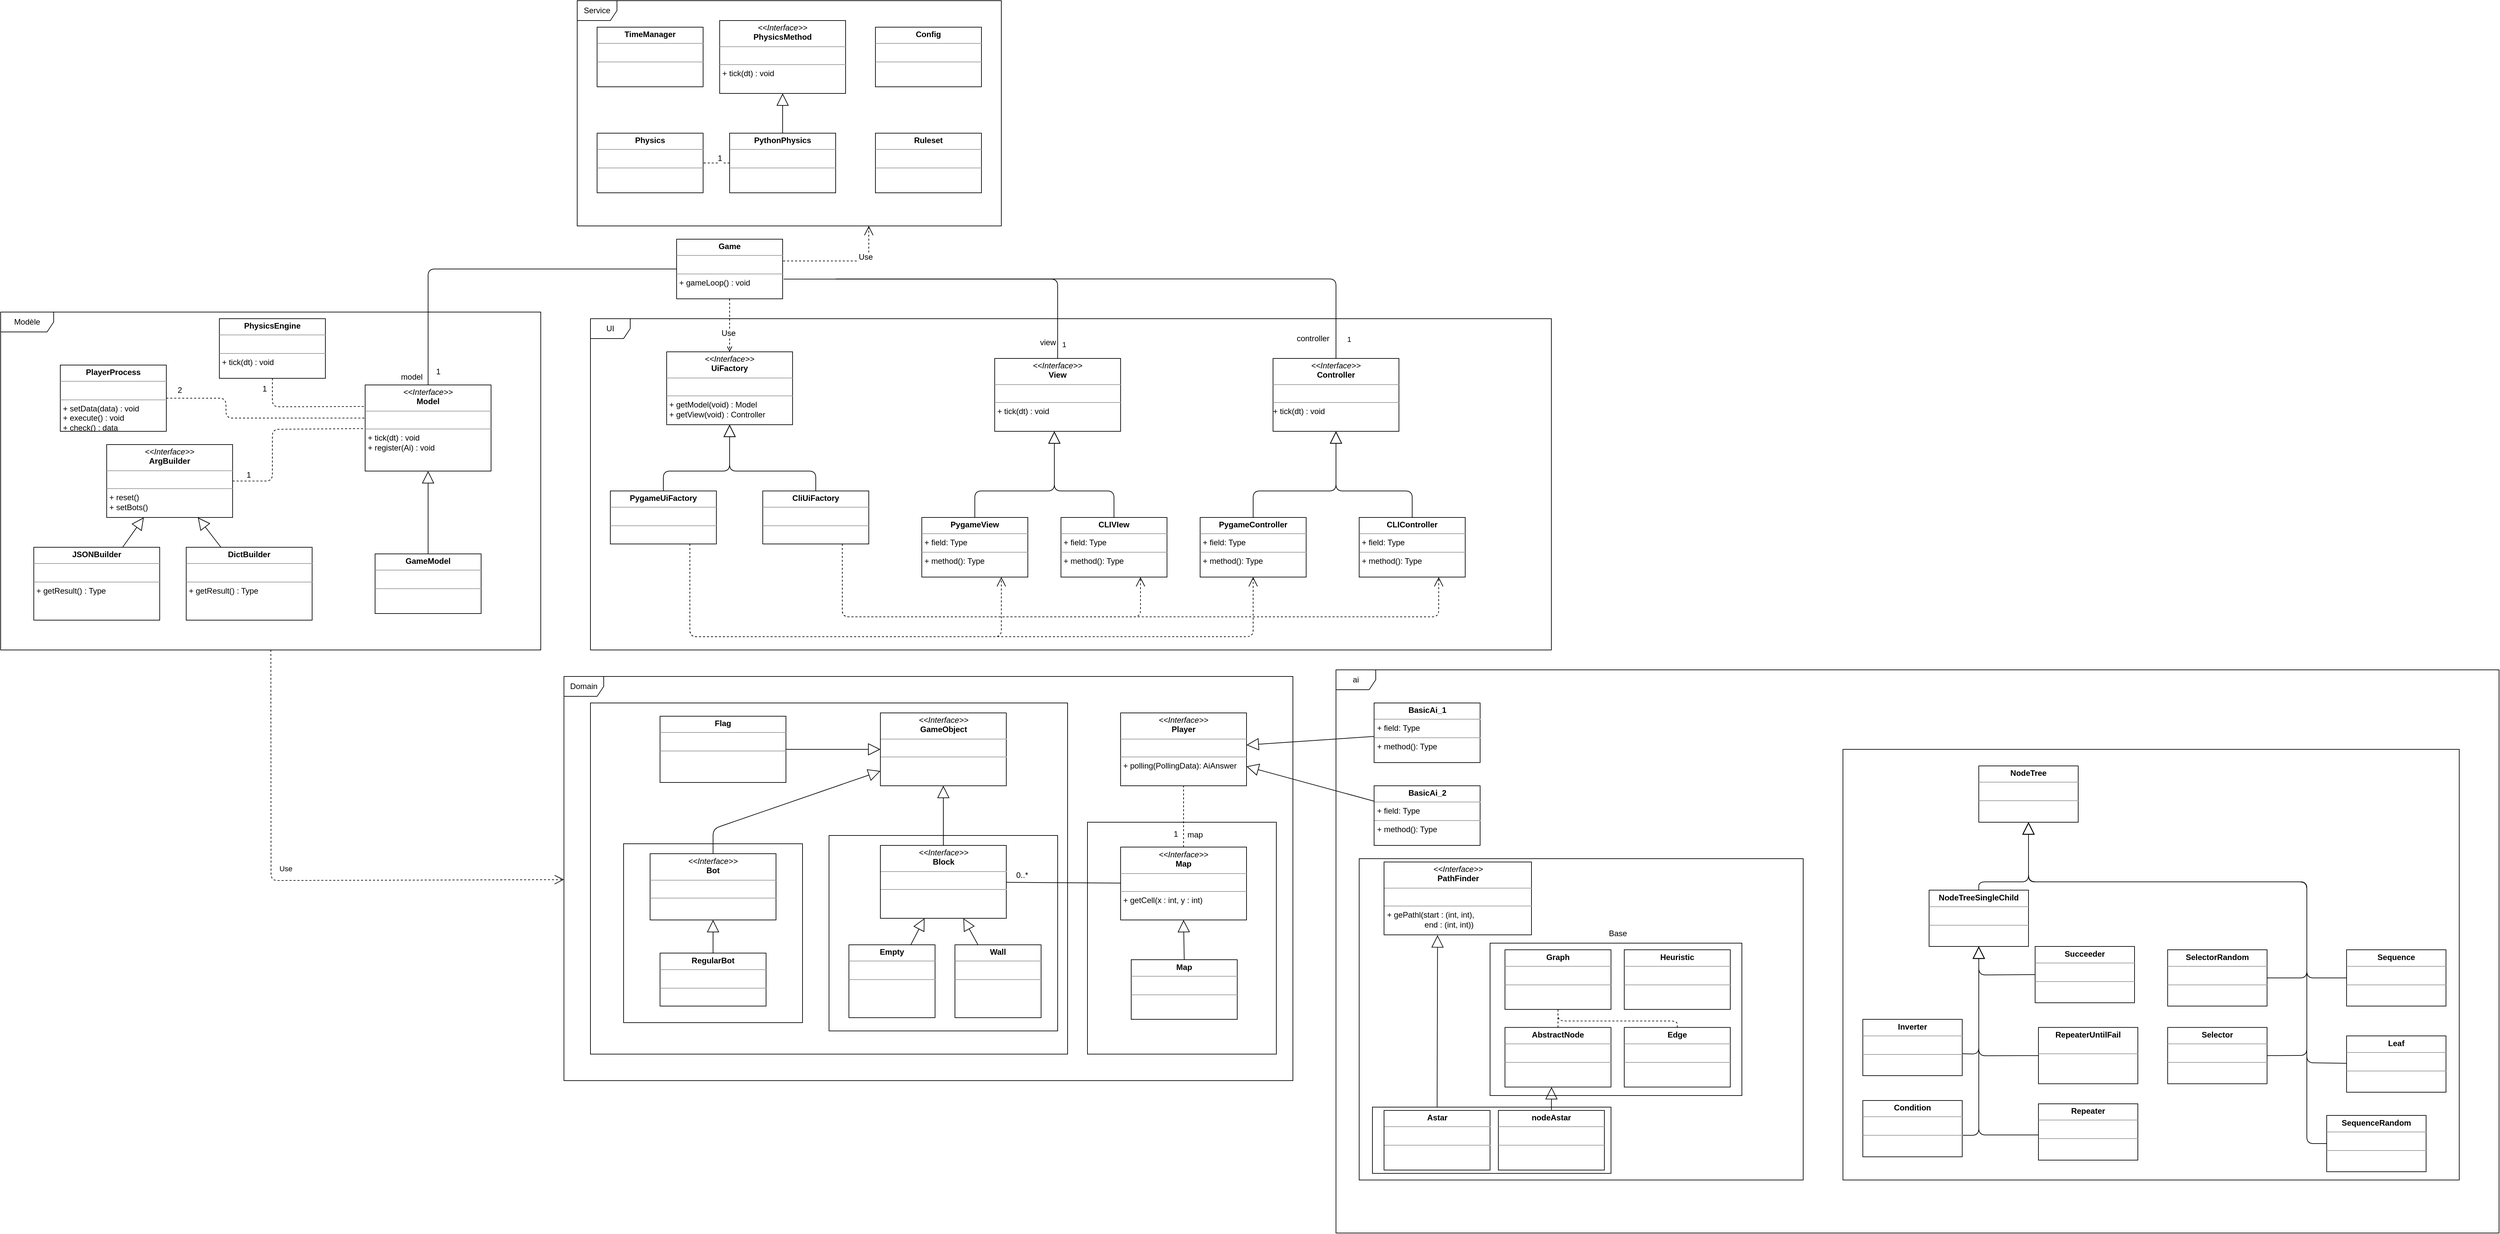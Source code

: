 <mxfile version="12.9.6" type="device"><diagram id="GTWlRtVyHG5xA8RdEonf" name="Page-1"><mxGraphModel dx="2205" dy="1876" grid="1" gridSize="10" guides="1" tooltips="1" connect="1" arrows="1" fold="1" page="1" pageScale="1" pageWidth="850" pageHeight="1100" math="0" shadow="0"><root><mxCell id="0"/><mxCell id="1" parent="0"/><mxCell id="Goub9ipSqozXU2Ufp98u-20" value="Domain" style="shape=umlFrame;whiteSpace=wrap;html=1;" parent="1" vertex="1"><mxGeometry x="70" y="640" width="1100" height="610" as="geometry"/></mxCell><mxCell id="wogvUE12XwThNE4IsnzU-2" value="" style="rounded=0;whiteSpace=wrap;html=1;" parent="1" vertex="1"><mxGeometry x="110" y="680" width="720" height="530" as="geometry"/></mxCell><mxCell id="Goub9ipSqozXU2Ufp98u-24" value="ai" style="shape=umlFrame;whiteSpace=wrap;html=1;" parent="1" vertex="1"><mxGeometry x="1235" y="630" width="1755" height="850" as="geometry"/></mxCell><mxCell id="fxjIqu6kmUuZgSZGhV_6-8" value="" style="rounded=0;whiteSpace=wrap;html=1;" parent="1" vertex="1"><mxGeometry x="860" y="860" width="285" height="350" as="geometry"/></mxCell><mxCell id="fxjIqu6kmUuZgSZGhV_6-12" value="" style="rounded=0;whiteSpace=wrap;html=1;" parent="1" vertex="1"><mxGeometry x="470" y="880" width="345" height="295" as="geometry"/></mxCell><mxCell id="Goub9ipSqozXU2Ufp98u-25" value="Modèle" style="shape=umlFrame;whiteSpace=wrap;html=1;width=80;height=30;" parent="1" vertex="1"><mxGeometry x="-780" y="90" width="815" height="510" as="geometry"/></mxCell><mxCell id="fxjIqu6kmUuZgSZGhV_6-5" value="" style="whiteSpace=wrap;html=1;aspect=fixed;" parent="1" vertex="1"><mxGeometry x="160" y="892.5" width="270" height="270" as="geometry"/></mxCell><mxCell id="Goub9ipSqozXU2Ufp98u-26" value="UI" style="shape=umlFrame;whiteSpace=wrap;html=1;" parent="1" vertex="1"><mxGeometry x="110" y="100" width="1450" height="500" as="geometry"/></mxCell><mxCell id="UVpy7ZUkzv5GiSjemoGf-4" value="&lt;p style=&quot;margin: 0px ; margin-top: 4px ; text-align: center&quot;&gt;&lt;i&gt;&amp;lt;&amp;lt;Interface&amp;gt;&amp;gt;&lt;/i&gt;&lt;br&gt;&lt;b&gt;Model&lt;/b&gt;&lt;br&gt;&lt;/p&gt;&lt;hr size=&quot;1&quot;&gt;&lt;p style=&quot;margin: 0px ; margin-left: 4px&quot;&gt;&lt;br&gt;&lt;/p&gt;&lt;hr size=&quot;1&quot;&gt;&lt;p style=&quot;margin: 0px ; margin-left: 4px&quot;&gt;+ tick(dt) : void&lt;/p&gt;&lt;p style=&quot;margin: 0px ; margin-left: 4px&quot;&gt;+ register(Ai) : void&lt;br&gt;&lt;/p&gt;" style="verticalAlign=top;align=left;overflow=fill;fontSize=12;fontFamily=Helvetica;html=1;" parent="1" vertex="1"><mxGeometry x="-230" y="200" width="190" height="130" as="geometry"/></mxCell><mxCell id="UVpy7ZUkzv5GiSjemoGf-5" value="&lt;p style=&quot;margin: 0px ; margin-top: 4px ; text-align: center&quot;&gt;&lt;i&gt;&amp;lt;&amp;lt;Interface&amp;gt;&amp;gt;&lt;/i&gt;&lt;br&gt;&lt;b&gt;Player&lt;/b&gt;&lt;/p&gt;&lt;hr size=&quot;1&quot;&gt;&lt;p style=&quot;margin: 0px ; margin-left: 4px&quot;&gt;&lt;br&gt;&lt;/p&gt;&lt;hr size=&quot;1&quot;&gt;&lt;p style=&quot;margin: 0px ; margin-left: 4px&quot;&gt;+ polling(PollingData): AiAnswer&lt;br&gt;&lt;br&gt;&lt;/p&gt;" style="verticalAlign=top;align=left;overflow=fill;fontSize=12;fontFamily=Helvetica;html=1;" parent="1" vertex="1"><mxGeometry x="910" y="695" width="190" height="110" as="geometry"/></mxCell><mxCell id="UVpy7ZUkzv5GiSjemoGf-6" value="&lt;p style=&quot;margin: 0px ; margin-top: 4px ; text-align: center&quot;&gt;&lt;i&gt;&amp;lt;&amp;lt;Interface&amp;gt;&amp;gt;&lt;/i&gt;&lt;br&gt;&lt;b&gt;View&lt;/b&gt;&lt;/p&gt;&lt;hr size=&quot;1&quot;&gt;&lt;p style=&quot;margin: 0px ; margin-left: 4px&quot;&gt;&lt;br&gt;&lt;/p&gt;&lt;hr size=&quot;1&quot;&gt;&lt;p style=&quot;margin: 0px ; margin-left: 4px&quot;&gt;+ tick(dt) : void&lt;br&gt;&lt;/p&gt;" style="verticalAlign=top;align=left;overflow=fill;fontSize=12;fontFamily=Helvetica;html=1;" parent="1" vertex="1"><mxGeometry x="720" y="160" width="190" height="110" as="geometry"/></mxCell><mxCell id="UVpy7ZUkzv5GiSjemoGf-7" value="&lt;p style=&quot;margin: 0px ; margin-top: 4px ; text-align: center&quot;&gt;&lt;i&gt;&amp;lt;&amp;lt;Interface&amp;gt;&amp;gt;&lt;/i&gt;&lt;br&gt;&lt;b&gt;Bot&lt;/b&gt;&lt;/p&gt;&lt;hr size=&quot;1&quot;&gt;&lt;br&gt;&lt;hr size=&quot;1&quot;&gt;&lt;p style=&quot;margin: 0px ; margin-left: 4px&quot;&gt;&lt;br&gt;&lt;/p&gt;" style="verticalAlign=top;align=left;overflow=fill;fontSize=12;fontFamily=Helvetica;html=1;" parent="1" vertex="1"><mxGeometry x="200" y="907.5" width="190" height="100" as="geometry"/></mxCell><mxCell id="UVpy7ZUkzv5GiSjemoGf-12" value="&lt;p style=&quot;margin: 0px ; margin-top: 4px ; text-align: center&quot;&gt;&lt;b&gt;Game&lt;/b&gt;&lt;/p&gt;&lt;hr size=&quot;1&quot;&gt;&lt;p style=&quot;margin: 0px ; margin-left: 4px&quot;&gt;&lt;br&gt;&lt;/p&gt;&lt;hr size=&quot;1&quot;&gt;&lt;p style=&quot;margin: 0px ; margin-left: 4px&quot;&gt;+ gameLoop() : void&lt;br&gt;&lt;/p&gt;" style="verticalAlign=top;align=left;overflow=fill;fontSize=12;fontFamily=Helvetica;html=1;" parent="1" vertex="1"><mxGeometry x="240" y="-20" width="160" height="90" as="geometry"/></mxCell><mxCell id="UVpy7ZUkzv5GiSjemoGf-14" value="&lt;p style=&quot;margin: 0px ; margin-top: 4px ; text-align: center&quot;&gt;&lt;i&gt;&amp;lt;&amp;lt;Interface&amp;gt;&amp;gt;&lt;/i&gt;&lt;br&gt;&lt;b&gt;Map&lt;/b&gt;&lt;/p&gt;&lt;hr size=&quot;1&quot;&gt;&lt;p style=&quot;margin: 0px ; margin-left: 4px&quot;&gt;&lt;br&gt;&lt;/p&gt;&lt;hr size=&quot;1&quot;&gt;&lt;p style=&quot;margin: 0px ; margin-left: 4px&quot;&gt;+ getCell(x : int, y : int)&lt;br&gt;&lt;/p&gt;" style="verticalAlign=top;align=left;overflow=fill;fontSize=12;fontFamily=Helvetica;html=1;" parent="1" vertex="1"><mxGeometry x="910" y="897.5" width="190" height="110" as="geometry"/></mxCell><mxCell id="UVpy7ZUkzv5GiSjemoGf-19" value="&lt;p style=&quot;margin: 0px ; margin-top: 4px ; text-align: center&quot;&gt;&lt;b&gt;GameModel&lt;/b&gt;&lt;br&gt;&lt;/p&gt;&lt;hr size=&quot;1&quot;&gt;&lt;p style=&quot;margin: 0px ; margin-left: 4px&quot;&gt;&lt;br&gt;&lt;/p&gt;&lt;hr size=&quot;1&quot;&gt;&lt;p style=&quot;margin: 0px ; margin-left: 4px&quot;&gt;&lt;br&gt;&lt;/p&gt;" style="verticalAlign=top;align=left;overflow=fill;fontSize=12;fontFamily=Helvetica;html=1;" parent="1" vertex="1"><mxGeometry x="-215" y="455" width="160" height="90" as="geometry"/></mxCell><mxCell id="UVpy7ZUkzv5GiSjemoGf-23" value="&lt;p style=&quot;margin: 0px ; margin-top: 4px ; text-align: center&quot;&gt;&lt;b&gt;PygameView&lt;/b&gt;&lt;br&gt;&lt;/p&gt;&lt;hr size=&quot;1&quot;&gt;&lt;p style=&quot;margin: 0px ; margin-left: 4px&quot;&gt;+ field: Type&lt;/p&gt;&lt;hr size=&quot;1&quot;&gt;&lt;p style=&quot;margin: 0px ; margin-left: 4px&quot;&gt;+ method(): Type&lt;/p&gt;" style="verticalAlign=top;align=left;overflow=fill;fontSize=12;fontFamily=Helvetica;html=1;" parent="1" vertex="1"><mxGeometry x="610" y="400" width="160" height="90" as="geometry"/></mxCell><mxCell id="UVpy7ZUkzv5GiSjemoGf-25" value="" style="endArrow=block;endSize=16;endFill=0;html=1;exitX=0.5;exitY=0;exitDx=0;exitDy=0;" parent="1" source="UVpy7ZUkzv5GiSjemoGf-23" edge="1"><mxGeometry x="-0.101" y="40" width="160" relative="1" as="geometry"><mxPoint x="-350" y="890" as="sourcePoint"/><mxPoint x="810" y="270" as="targetPoint"/><mxPoint y="1" as="offset"/><Array as="points"><mxPoint x="690" y="360"/><mxPoint x="810" y="360"/></Array></mxGeometry></mxCell><mxCell id="UVpy7ZUkzv5GiSjemoGf-26" value="" style="endArrow=block;endSize=16;endFill=0;html=1;entryX=0.5;entryY=1;entryDx=0;entryDy=0;exitX=0.5;exitY=0;exitDx=0;exitDy=0;" parent="1" source="UVpy7ZUkzv5GiSjemoGf-19" target="UVpy7ZUkzv5GiSjemoGf-4" edge="1"><mxGeometry x="-0.101" y="40" width="160" relative="1" as="geometry"><mxPoint x="-160.0" y="730" as="sourcePoint"/><mxPoint x="-125.0" y="560" as="targetPoint"/><Array as="points"/><mxPoint y="1" as="offset"/></mxGeometry></mxCell><mxCell id="UVpy7ZUkzv5GiSjemoGf-27" value="&lt;p style=&quot;margin: 0px ; margin-top: 4px ; text-align: center&quot;&gt;&lt;i&gt;&amp;lt;&amp;lt;Interface&amp;gt;&amp;gt;&lt;/i&gt;&lt;br&gt;&lt;b&gt;Controller&lt;/b&gt;&lt;/p&gt;&lt;hr size=&quot;1&quot;&gt;&lt;br&gt;&lt;hr size=&quot;1&quot;&gt;+ tick(dt) : void" style="verticalAlign=top;align=left;overflow=fill;fontSize=12;fontFamily=Helvetica;html=1;" parent="1" vertex="1"><mxGeometry x="1140" y="160" width="190" height="110" as="geometry"/></mxCell><mxCell id="UVpy7ZUkzv5GiSjemoGf-28" value="&lt;p style=&quot;margin: 0px ; margin-top: 4px ; text-align: center&quot;&gt;&lt;b&gt;PygameController&lt;/b&gt;&lt;br&gt;&lt;/p&gt;&lt;hr size=&quot;1&quot;&gt;&lt;p style=&quot;margin: 0px ; margin-left: 4px&quot;&gt;+ field: Type&lt;/p&gt;&lt;hr size=&quot;1&quot;&gt;&lt;p style=&quot;margin: 0px ; margin-left: 4px&quot;&gt;+ method(): Type&lt;/p&gt;" style="verticalAlign=top;align=left;overflow=fill;fontSize=12;fontFamily=Helvetica;html=1;" parent="1" vertex="1"><mxGeometry x="1030" y="400" width="160" height="90" as="geometry"/></mxCell><mxCell id="UVpy7ZUkzv5GiSjemoGf-29" value="" style="endArrow=block;endSize=16;endFill=0;html=1;entryX=0.5;entryY=1;entryDx=0;entryDy=0;exitX=0.5;exitY=0;exitDx=0;exitDy=0;" parent="1" source="UVpy7ZUkzv5GiSjemoGf-28" target="UVpy7ZUkzv5GiSjemoGf-27" edge="1"><mxGeometry x="-0.101" y="40" width="160" relative="1" as="geometry"><mxPoint x="200.0" y="720" as="sourcePoint"/><mxPoint x="235.0" y="550" as="targetPoint"/><mxPoint y="1" as="offset"/><Array as="points"><mxPoint x="1110" y="360"/><mxPoint x="1235" y="360"/></Array></mxGeometry></mxCell><mxCell id="UVpy7ZUkzv5GiSjemoGf-36" value="&lt;p style=&quot;margin: 0px ; margin-top: 4px ; text-align: center&quot;&gt;&lt;b&gt;BasicAi_1&lt;/b&gt;&lt;/p&gt;&lt;hr size=&quot;1&quot;&gt;&lt;p style=&quot;margin: 0px ; margin-left: 4px&quot;&gt;+ field: Type&lt;/p&gt;&lt;hr size=&quot;1&quot;&gt;&lt;p style=&quot;margin: 0px ; margin-left: 4px&quot;&gt;+ method(): Type&lt;/p&gt;" style="verticalAlign=top;align=left;overflow=fill;fontSize=12;fontFamily=Helvetica;html=1;" parent="1" vertex="1"><mxGeometry x="1292.5" y="680" width="160" height="90" as="geometry"/></mxCell><mxCell id="UVpy7ZUkzv5GiSjemoGf-37" value="&lt;p style=&quot;margin: 0px ; margin-top: 4px ; text-align: center&quot;&gt;&lt;b&gt;BasicAi_2&lt;/b&gt;&lt;/p&gt;&lt;hr size=&quot;1&quot;&gt;&lt;p style=&quot;margin: 0px ; margin-left: 4px&quot;&gt;+ field: Type&lt;/p&gt;&lt;hr size=&quot;1&quot;&gt;&lt;p style=&quot;margin: 0px ; margin-left: 4px&quot;&gt;+ method(): Type&lt;/p&gt;" style="verticalAlign=top;align=left;overflow=fill;fontSize=12;fontFamily=Helvetica;html=1;" parent="1" vertex="1"><mxGeometry x="1292.5" y="805" width="160" height="90" as="geometry"/></mxCell><mxCell id="UVpy7ZUkzv5GiSjemoGf-38" value="" style="endArrow=block;endSize=16;endFill=0;html=1;" parent="1" source="UVpy7ZUkzv5GiSjemoGf-36" target="UVpy7ZUkzv5GiSjemoGf-5" edge="1"><mxGeometry y="-51" width="160" relative="1" as="geometry"><mxPoint x="1340" y="-205" as="sourcePoint"/><mxPoint x="1655" y="715" as="targetPoint"/><Array as="points"/><mxPoint x="-10" y="-1" as="offset"/></mxGeometry></mxCell><mxCell id="Goub9ipSqozXU2Ufp98u-2" value="&lt;p style=&quot;margin: 0px ; margin-top: 4px ; text-align: center&quot;&gt;&lt;b&gt;RegularBot&lt;/b&gt;&lt;br&gt;&lt;/p&gt;&lt;hr size=&quot;1&quot;&gt;&lt;br&gt;&lt;hr size=&quot;1&quot;&gt;&lt;p style=&quot;margin: 0px ; margin-left: 4px&quot;&gt;&lt;br&gt;&lt;/p&gt;" style="verticalAlign=top;align=left;overflow=fill;fontSize=12;fontFamily=Helvetica;html=1;" parent="1" vertex="1"><mxGeometry x="215" y="1057.5" width="160" height="80" as="geometry"/></mxCell><mxCell id="Goub9ipSqozXU2Ufp98u-4" value="&lt;p style=&quot;margin: 0px ; margin-top: 4px ; text-align: center&quot;&gt;&lt;b&gt;Map&lt;/b&gt;&lt;br&gt;&lt;/p&gt;&lt;hr size=&quot;1&quot;&gt;&lt;p style=&quot;margin: 0px ; margin-left: 4px&quot;&gt;&lt;br&gt;&lt;/p&gt;&lt;hr size=&quot;1&quot;&gt;&lt;p style=&quot;margin: 0px ; margin-left: 4px&quot;&gt;&lt;br&gt;&lt;/p&gt;" style="verticalAlign=top;align=left;overflow=fill;fontSize=12;fontFamily=Helvetica;html=1;" parent="1" vertex="1"><mxGeometry x="926" y="1067.5" width="160" height="90" as="geometry"/></mxCell><mxCell id="Goub9ipSqozXU2Ufp98u-5" value="" style="endArrow=block;endSize=16;endFill=0;html=1;entryX=0.5;entryY=1;entryDx=0;entryDy=0;exitX=0.5;exitY=0;exitDx=0;exitDy=0;" parent="1" source="Goub9ipSqozXU2Ufp98u-2" target="UVpy7ZUkzv5GiSjemoGf-7" edge="1"><mxGeometry x="-0.101" y="40" width="160" relative="1" as="geometry"><mxPoint x="350.0" y="485" as="sourcePoint"/><mxPoint x="395.0" y="315" as="targetPoint"/><Array as="points"/><mxPoint y="1" as="offset"/></mxGeometry></mxCell><mxCell id="Goub9ipSqozXU2Ufp98u-6" value="" style="endArrow=block;endSize=16;endFill=0;html=1;entryX=0.5;entryY=1;entryDx=0;entryDy=0;exitX=0.5;exitY=0;exitDx=0;exitDy=0;" parent="1" source="Goub9ipSqozXU2Ufp98u-4" target="UVpy7ZUkzv5GiSjemoGf-14" edge="1"><mxGeometry x="-0.101" y="40" width="160" relative="1" as="geometry"><mxPoint x="-275.59" y="500" as="sourcePoint"/><mxPoint x="-275.59" y="430" as="targetPoint"/><mxPoint y="1" as="offset"/></mxGeometry></mxCell><mxCell id="Goub9ipSqozXU2Ufp98u-10" value="" style="endArrow=block;endSize=16;endFill=0;html=1;" parent="1" source="UVpy7ZUkzv5GiSjemoGf-37" target="UVpy7ZUkzv5GiSjemoGf-5" edge="1"><mxGeometry y="-51" width="160" relative="1" as="geometry"><mxPoint x="-70" y="575" as="sourcePoint"/><mxPoint x="1655" y="715" as="targetPoint"/><Array as="points"/><mxPoint x="-10" y="-1" as="offset"/></mxGeometry></mxCell><mxCell id="Goub9ipSqozXU2Ufp98u-17" value="1" style="endArrow=none;html=1;endSize=12;startArrow=none;startSize=14;startFill=0;edgeStyle=orthogonalEdgeStyle;align=left;verticalAlign=bottom;entryX=0.5;entryY=0;entryDx=0;entryDy=0;endFill=0;exitX=1.01;exitY=0.669;exitDx=0;exitDy=0;exitPerimeter=0;" parent="1" source="UVpy7ZUkzv5GiSjemoGf-12" target="UVpy7ZUkzv5GiSjemoGf-6" edge="1"><mxGeometry x="0.956" y="5" relative="1" as="geometry"><mxPoint x="480" y="60" as="sourcePoint"/><mxPoint x="130" y="150" as="targetPoint"/><mxPoint as="offset"/><Array as="points"><mxPoint x="815" y="40"/></Array></mxGeometry></mxCell><mxCell id="fxjIqu6kmUuZgSZGhV_6-23" value="view" style="text;html=1;resizable=0;points=[];align=center;verticalAlign=middle;labelBackgroundColor=#ffffff;" parent="Goub9ipSqozXU2Ufp98u-17" vertex="1" connectable="0"><mxGeometry x="0.86" relative="1" as="geometry"><mxPoint x="-15" y="12.5" as="offset"/></mxGeometry></mxCell><mxCell id="Goub9ipSqozXU2Ufp98u-18" value="1" style="endArrow=none;html=1;endSize=12;startArrow=none;startSize=14;startFill=0;edgeStyle=orthogonalEdgeStyle;align=left;verticalAlign=bottom;entryX=0.5;entryY=0;entryDx=0;entryDy=0;endFill=0;" parent="1" target="UVpy7ZUkzv5GiSjemoGf-27" edge="1"><mxGeometry x="0.954" y="15" relative="1" as="geometry"><mxPoint x="480" y="40" as="sourcePoint"/><mxPoint x="670" y="30" as="targetPoint"/><mxPoint as="offset"/><Array as="points"><mxPoint x="480" y="40"/><mxPoint x="1235" y="40"/></Array></mxGeometry></mxCell><mxCell id="fxjIqu6kmUuZgSZGhV_6-22" value="controller" style="text;html=1;resizable=0;points=[];align=center;verticalAlign=middle;labelBackgroundColor=#ffffff;" parent="Goub9ipSqozXU2Ufp98u-18" vertex="1" connectable="0"><mxGeometry x="0.907" y="-3" relative="1" as="geometry"><mxPoint x="-32" y="10.5" as="offset"/></mxGeometry></mxCell><mxCell id="npWEefsQurJ1BBqzoIfI-1" value="&lt;p style=&quot;margin: 0px ; margin-top: 4px ; text-align: center&quot;&gt;&lt;b&gt;CLIController&lt;/b&gt;&lt;br&gt;&lt;/p&gt;&lt;hr size=&quot;1&quot;&gt;&lt;p style=&quot;margin: 0px ; margin-left: 4px&quot;&gt;+ field: Type&lt;/p&gt;&lt;hr size=&quot;1&quot;&gt;&lt;p style=&quot;margin: 0px ; margin-left: 4px&quot;&gt;+ method(): Type&lt;/p&gt;" style="verticalAlign=top;align=left;overflow=fill;fontSize=12;fontFamily=Helvetica;html=1;" parent="1" vertex="1"><mxGeometry x="1270" y="400" width="160" height="90" as="geometry"/></mxCell><mxCell id="npWEefsQurJ1BBqzoIfI-2" value="&lt;p style=&quot;margin: 0px ; margin-top: 4px ; text-align: center&quot;&gt;&lt;b&gt;CLIVIew&lt;/b&gt;&lt;/p&gt;&lt;hr size=&quot;1&quot;&gt;&lt;p style=&quot;margin: 0px ; margin-left: 4px&quot;&gt;+ field: Type&lt;/p&gt;&lt;hr size=&quot;1&quot;&gt;&lt;p style=&quot;margin: 0px ; margin-left: 4px&quot;&gt;+ method(): Type&lt;/p&gt;" style="verticalAlign=top;align=left;overflow=fill;fontSize=12;fontFamily=Helvetica;html=1;" parent="1" vertex="1"><mxGeometry x="820" y="400" width="160" height="90" as="geometry"/></mxCell><mxCell id="npWEefsQurJ1BBqzoIfI-3" value="" style="endArrow=block;endSize=16;endFill=0;html=1;exitX=0.5;exitY=0;exitDx=0;exitDy=0;" parent="1" source="npWEefsQurJ1BBqzoIfI-1" edge="1"><mxGeometry x="-0.101" y="40" width="160" relative="1" as="geometry"><mxPoint x="1370" y="410" as="sourcePoint"/><mxPoint x="1235" y="270" as="targetPoint"/><mxPoint y="1" as="offset"/><Array as="points"><mxPoint x="1350" y="360"/><mxPoint x="1235" y="360"/></Array></mxGeometry></mxCell><mxCell id="npWEefsQurJ1BBqzoIfI-4" value="" style="endArrow=block;endSize=16;endFill=0;html=1;exitX=0.5;exitY=0;exitDx=0;exitDy=0;" parent="1" source="npWEefsQurJ1BBqzoIfI-2" edge="1"><mxGeometry x="-0.101" y="40" width="160" relative="1" as="geometry"><mxPoint x="660" y="410" as="sourcePoint"/><mxPoint x="810" y="270" as="targetPoint"/><mxPoint y="1" as="offset"/><Array as="points"><mxPoint x="900" y="360"/><mxPoint x="810" y="360"/></Array></mxGeometry></mxCell><mxCell id="npWEefsQurJ1BBqzoIfI-5" value="&lt;p style=&quot;margin: 0px ; margin-top: 4px ; text-align: center&quot;&gt;&lt;i&gt;&amp;lt;&amp;lt;Interface&amp;gt;&amp;gt;&lt;/i&gt;&lt;br&gt;&lt;b&gt;UiFactory&lt;/b&gt;&lt;/p&gt;&lt;hr size=&quot;1&quot;&gt;&lt;p style=&quot;margin: 0px ; margin-left: 4px&quot;&gt;&lt;br&gt;&lt;/p&gt;&lt;hr size=&quot;1&quot;&gt;&lt;p style=&quot;margin: 0px ; margin-left: 4px&quot;&gt;+ getModel(void) : Model&lt;br&gt;&lt;/p&gt;&lt;p style=&quot;margin: 0px ; margin-left: 4px&quot;&gt;+ getView(void) : Controller&lt;/p&gt;" style="verticalAlign=top;align=left;overflow=fill;fontSize=12;fontFamily=Helvetica;html=1;" parent="1" vertex="1"><mxGeometry x="225" y="150" width="190" height="110" as="geometry"/></mxCell><mxCell id="npWEefsQurJ1BBqzoIfI-6" value="&lt;p style=&quot;margin: 0px ; margin-top: 4px ; text-align: center&quot;&gt;&lt;b&gt;PygameUiFactory&lt;/b&gt;&lt;br&gt;&lt;/p&gt;&lt;hr size=&quot;1&quot;&gt;&lt;p style=&quot;margin: 0px ; margin-left: 4px&quot;&gt;&lt;br&gt;&lt;/p&gt;&lt;hr size=&quot;1&quot;&gt;&lt;p style=&quot;margin: 0px ; margin-left: 4px&quot;&gt;&lt;br&gt;&lt;/p&gt;" style="verticalAlign=top;align=left;overflow=fill;fontSize=12;fontFamily=Helvetica;html=1;" parent="1" vertex="1"><mxGeometry x="140" y="360" width="160" height="80" as="geometry"/></mxCell><mxCell id="npWEefsQurJ1BBqzoIfI-7" value="&lt;p style=&quot;margin: 0px ; margin-top: 4px ; text-align: center&quot;&gt;&lt;b&gt;CliUiFactory&lt;/b&gt;&lt;br&gt;&lt;/p&gt;&lt;hr size=&quot;1&quot;&gt;&lt;p style=&quot;margin: 0px ; margin-left: 4px&quot;&gt;&lt;br&gt;&lt;/p&gt;&lt;hr size=&quot;1&quot;&gt;&lt;p style=&quot;margin: 0px ; margin-left: 4px&quot;&gt;&lt;br&gt;&lt;/p&gt;" style="verticalAlign=top;align=left;overflow=fill;fontSize=12;fontFamily=Helvetica;html=1;" parent="1" vertex="1"><mxGeometry x="370" y="360" width="160" height="80" as="geometry"/></mxCell><mxCell id="npWEefsQurJ1BBqzoIfI-8" value="" style="endArrow=block;endSize=16;endFill=0;html=1;entryX=0.5;entryY=1;entryDx=0;entryDy=0;" parent="1" target="npWEefsQurJ1BBqzoIfI-5" edge="1"><mxGeometry x="-0.101" y="40" width="160" relative="1" as="geometry"><mxPoint x="220" y="360" as="sourcePoint"/><mxPoint x="340" y="400" as="targetPoint"/><mxPoint y="1" as="offset"/><Array as="points"><mxPoint x="220" y="330"/><mxPoint x="320" y="330"/></Array></mxGeometry></mxCell><mxCell id="npWEefsQurJ1BBqzoIfI-9" value="" style="endArrow=block;endSize=16;endFill=0;html=1;exitX=0.5;exitY=0;exitDx=0;exitDy=0;" parent="1" source="npWEefsQurJ1BBqzoIfI-7" edge="1"><mxGeometry x="-0.101" y="40" width="160" relative="1" as="geometry"><mxPoint x="230" y="370" as="sourcePoint"/><mxPoint x="320" y="260" as="targetPoint"/><mxPoint y="1" as="offset"/><Array as="points"><mxPoint x="450" y="330"/><mxPoint x="320" y="330"/></Array></mxGeometry></mxCell><mxCell id="npWEefsQurJ1BBqzoIfI-10" value="" style="endArrow=open;endSize=12;dashed=1;html=1;exitX=0.75;exitY=1;exitDx=0;exitDy=0;entryX=0.75;entryY=1;entryDx=0;entryDy=0;" parent="1" source="npWEefsQurJ1BBqzoIfI-6" target="UVpy7ZUkzv5GiSjemoGf-23" edge="1"><mxGeometry y="59" width="160" relative="1" as="geometry"><mxPoint x="320" y="490" as="sourcePoint"/><mxPoint x="480" y="490" as="targetPoint"/><Array as="points"><mxPoint x="260" y="580"/><mxPoint x="730" y="580"/></Array><mxPoint as="offset"/></mxGeometry></mxCell><mxCell id="npWEefsQurJ1BBqzoIfI-11" value="" style="endArrow=open;endSize=12;dashed=1;html=1;entryX=0.5;entryY=1;entryDx=0;entryDy=0;" parent="1" target="UVpy7ZUkzv5GiSjemoGf-28" edge="1"><mxGeometry y="59" width="160" relative="1" as="geometry"><mxPoint x="260" y="440" as="sourcePoint"/><mxPoint x="740" y="500" as="targetPoint"/><Array as="points"><mxPoint x="260" y="580"/><mxPoint x="1110" y="580"/></Array><mxPoint as="offset"/></mxGeometry></mxCell><mxCell id="npWEefsQurJ1BBqzoIfI-12" value="" style="endArrow=open;endSize=12;dashed=1;html=1;entryX=0.75;entryY=1;entryDx=0;entryDy=0;exitX=0.75;exitY=1;exitDx=0;exitDy=0;" parent="1" source="npWEefsQurJ1BBqzoIfI-7" target="npWEefsQurJ1BBqzoIfI-2" edge="1"><mxGeometry y="59" width="160" relative="1" as="geometry"><mxPoint x="410" y="485" as="sourcePoint"/><mxPoint x="1220" y="535" as="targetPoint"/><Array as="points"><mxPoint x="490" y="550"/><mxPoint x="940" y="550"/></Array><mxPoint as="offset"/></mxGeometry></mxCell><mxCell id="npWEefsQurJ1BBqzoIfI-13" value="" style="endArrow=open;endSize=12;dashed=1;html=1;entryX=0.75;entryY=1;entryDx=0;entryDy=0;" parent="1" target="npWEefsQurJ1BBqzoIfI-1" edge="1"><mxGeometry y="59" width="160" relative="1" as="geometry"><mxPoint x="490" y="440" as="sourcePoint"/><mxPoint x="950" y="500" as="targetPoint"/><Array as="points"><mxPoint x="490" y="550"/><mxPoint x="1390" y="550"/></Array><mxPoint as="offset"/></mxGeometry></mxCell><mxCell id="npWEefsQurJ1BBqzoIfI-15" value="Service" style="shape=umlFrame;whiteSpace=wrap;html=1;" parent="1" vertex="1"><mxGeometry x="90" y="-380" width="640" height="340" as="geometry"/></mxCell><mxCell id="npWEefsQurJ1BBqzoIfI-16" value="&lt;p style=&quot;margin: 0px ; margin-top: 4px ; text-align: center&quot;&gt;&lt;b&gt;Config&lt;/b&gt;&lt;/p&gt;&lt;hr size=&quot;1&quot;&gt;&lt;p style=&quot;margin: 0px ; margin-left: 4px&quot;&gt;&lt;br&gt;&lt;/p&gt;&lt;hr size=&quot;1&quot;&gt;&lt;p style=&quot;margin: 0px ; margin-left: 4px&quot;&gt;&lt;br&gt;&lt;/p&gt;" style="verticalAlign=top;align=left;overflow=fill;fontSize=12;fontFamily=Helvetica;html=1;" parent="1" vertex="1"><mxGeometry x="540" y="-340" width="160" height="90" as="geometry"/></mxCell><mxCell id="npWEefsQurJ1BBqzoIfI-17" value="&lt;p style=&quot;margin: 0px ; margin-top: 4px ; text-align: center&quot;&gt;&lt;b&gt;TimeManager&lt;/b&gt;&lt;/p&gt;&lt;hr size=&quot;1&quot;&gt;&lt;p style=&quot;margin: 0px ; margin-left: 4px&quot;&gt;&lt;br&gt;&lt;/p&gt;&lt;hr size=&quot;1&quot;&gt;&lt;p style=&quot;margin: 0px ; margin-left: 4px&quot;&gt;&lt;br&gt;&lt;/p&gt;" style="verticalAlign=top;align=left;overflow=fill;fontSize=12;fontFamily=Helvetica;html=1;" parent="1" vertex="1"><mxGeometry x="120" y="-340" width="160" height="90" as="geometry"/></mxCell><mxCell id="npWEefsQurJ1BBqzoIfI-19" value="&lt;br&gt;" style="endArrow=open;html=1;endSize=12;startArrow=none;startSize=14;startFill=0;edgeStyle=orthogonalEdgeStyle;align=left;verticalAlign=bottom;exitX=1.005;exitY=0.365;exitDx=0;exitDy=0;exitPerimeter=0;endFill=0;dashed=1;" parent="1" source="UVpy7ZUkzv5GiSjemoGf-12" target="npWEefsQurJ1BBqzoIfI-15" edge="1"><mxGeometry x="0.74" y="-15" relative="1" as="geometry"><mxPoint x="490" y="12.5" as="sourcePoint"/><mxPoint x="810" y="-220" as="targetPoint"/><mxPoint as="offset"/><Array as="points"><mxPoint x="530" y="13"/></Array></mxGeometry></mxCell><mxCell id="fxjIqu6kmUuZgSZGhV_6-21" value="Use" style="text;html=1;resizable=0;points=[];align=center;verticalAlign=middle;labelBackgroundColor=#ffffff;" parent="npWEefsQurJ1BBqzoIfI-19" vertex="1" connectable="0"><mxGeometry x="0.47" y="3" relative="1" as="geometry"><mxPoint x="-2.1" y="-1.56" as="offset"/></mxGeometry></mxCell><mxCell id="fxjIqu6kmUuZgSZGhV_6-2" value="&lt;p style=&quot;margin: 0px ; margin-top: 4px ; text-align: center&quot;&gt;&lt;i&gt;&amp;lt;&amp;lt;Interface&amp;gt;&amp;gt;&lt;/i&gt;&lt;br&gt;&lt;b&gt;Block&lt;/b&gt;&lt;/p&gt;&lt;hr size=&quot;1&quot;&gt;&lt;p style=&quot;margin: 0px ; margin-left: 4px&quot;&gt;&lt;br&gt;&lt;/p&gt;&lt;hr size=&quot;1&quot;&gt;&lt;p style=&quot;margin: 0px ; margin-left: 4px&quot;&gt;&lt;br&gt;&lt;br&gt;&lt;/p&gt;" style="verticalAlign=top;align=left;overflow=fill;fontSize=12;fontFamily=Helvetica;html=1;" parent="1" vertex="1"><mxGeometry x="547.5" y="895" width="190" height="110" as="geometry"/></mxCell><mxCell id="fxjIqu6kmUuZgSZGhV_6-3" value="" style="endArrow=none;html=1;" parent="1" source="UVpy7ZUkzv5GiSjemoGf-14" target="fxjIqu6kmUuZgSZGhV_6-2" edge="1"><mxGeometry width="50" height="50" relative="1" as="geometry"><mxPoint x="904" y="950" as="sourcePoint"/><mxPoint x="736" y="1045" as="targetPoint"/><Array as="points"/></mxGeometry></mxCell><mxCell id="fxjIqu6kmUuZgSZGhV_6-4" value="0..*" style="text;html=1;resizable=0;points=[];align=center;verticalAlign=middle;labelBackgroundColor=#ffffff;" parent="fxjIqu6kmUuZgSZGhV_6-3" vertex="1" connectable="0"><mxGeometry x="0.697" y="2" relative="1" as="geometry"><mxPoint x="-2.5" y="-13" as="offset"/></mxGeometry></mxCell><mxCell id="fxjIqu6kmUuZgSZGhV_6-9" value="" style="endArrow=none;html=1;dashed=1;" parent="1" source="UVpy7ZUkzv5GiSjemoGf-14" target="UVpy7ZUkzv5GiSjemoGf-5" edge="1"><mxGeometry width="50" height="50" relative="1" as="geometry"><mxPoint x="470" y="1180" as="sourcePoint"/><mxPoint x="520" y="1130" as="targetPoint"/><Array as="points"/></mxGeometry></mxCell><mxCell id="fxjIqu6kmUuZgSZGhV_6-10" value="1" style="text;html=1;resizable=0;points=[];align=center;verticalAlign=middle;labelBackgroundColor=#ffffff;" parent="fxjIqu6kmUuZgSZGhV_6-9" vertex="1" connectable="0"><mxGeometry x="-0.821" y="2" relative="1" as="geometry"><mxPoint x="-10.5" y="-11" as="offset"/></mxGeometry></mxCell><mxCell id="fxjIqu6kmUuZgSZGhV_6-20" value="map" style="text;html=1;resizable=0;points=[];align=center;verticalAlign=middle;labelBackgroundColor=#ffffff;" parent="fxjIqu6kmUuZgSZGhV_6-9" vertex="1" connectable="0"><mxGeometry x="-0.873" relative="1" as="geometry"><mxPoint x="17" y="-13" as="offset"/></mxGeometry></mxCell><mxCell id="fxjIqu6kmUuZgSZGhV_6-13" value="&lt;p style=&quot;margin: 0px ; margin-top: 4px ; text-align: center&quot;&gt;&lt;b&gt;Empty&lt;/b&gt;&lt;/p&gt;&lt;hr size=&quot;1&quot;&gt;&lt;p style=&quot;margin: 0px ; margin-left: 4px&quot;&gt;&lt;br&gt;&lt;/p&gt;&lt;hr size=&quot;1&quot;&gt;&lt;p style=&quot;margin: 0px ; margin-left: 4px&quot;&gt;&lt;br&gt;&lt;/p&gt;" style="verticalAlign=top;align=left;overflow=fill;fontSize=12;fontFamily=Helvetica;html=1;" parent="1" vertex="1"><mxGeometry x="500" y="1045" width="130" height="110" as="geometry"/></mxCell><mxCell id="fxjIqu6kmUuZgSZGhV_6-14" value="&lt;p style=&quot;margin: 0px ; margin-top: 4px ; text-align: center&quot;&gt;&lt;b&gt;Wall&lt;/b&gt;&lt;/p&gt;&lt;hr size=&quot;1&quot;&gt;&lt;p style=&quot;margin: 0px ; margin-left: 4px&quot;&gt;&lt;br&gt;&lt;/p&gt;&lt;hr size=&quot;1&quot;&gt;&lt;p style=&quot;margin: 0px ; margin-left: 4px&quot;&gt;&lt;br&gt;&lt;/p&gt;" style="verticalAlign=top;align=left;overflow=fill;fontSize=12;fontFamily=Helvetica;html=1;" parent="1" vertex="1"><mxGeometry x="660" y="1045" width="130" height="110" as="geometry"/></mxCell><mxCell id="fxjIqu6kmUuZgSZGhV_6-17" value="Use" style="endArrow=open;endSize=12;dashed=1;html=1;" parent="1" source="Goub9ipSqozXU2Ufp98u-25" target="Goub9ipSqozXU2Ufp98u-20" edge="1"><mxGeometry x="-0.165" y="22" width="160" relative="1" as="geometry"><mxPoint x="-360" y="900" as="sourcePoint"/><mxPoint x="10" y="750" as="targetPoint"/><Array as="points"><mxPoint x="-372" y="948"/></Array><mxPoint as="offset"/></mxGeometry></mxCell><mxCell id="fxjIqu6kmUuZgSZGhV_6-18" value="" style="endArrow=none;html=1;exitX=0;exitY=0.5;exitDx=0;exitDy=0;entryX=0.5;entryY=0;entryDx=0;entryDy=0;" parent="1" source="UVpy7ZUkzv5GiSjemoGf-12" target="UVpy7ZUkzv5GiSjemoGf-4" edge="1"><mxGeometry width="50" height="50" relative="1" as="geometry"><mxPoint x="65" y="50.0" as="sourcePoint"/><mxPoint x="-70" y="50.0" as="targetPoint"/><Array as="points"><mxPoint x="-135" y="25"/></Array></mxGeometry></mxCell><mxCell id="fxjIqu6kmUuZgSZGhV_6-19" value="1" style="text;html=1;resizable=0;points=[];align=center;verticalAlign=middle;labelBackgroundColor=#ffffff;" parent="fxjIqu6kmUuZgSZGhV_6-18" vertex="1" connectable="0"><mxGeometry x="0.697" y="2" relative="1" as="geometry"><mxPoint x="13" y="63" as="offset"/></mxGeometry></mxCell><mxCell id="fxjIqu6kmUuZgSZGhV_6-25" value="model" style="text;html=1;resizable=0;points=[];align=center;verticalAlign=middle;labelBackgroundColor=#ffffff;" parent="fxjIqu6kmUuZgSZGhV_6-18" vertex="1" connectable="0"><mxGeometry x="0.944" relative="1" as="geometry"><mxPoint x="-25" y="3" as="offset"/></mxGeometry></mxCell><mxCell id="fxjIqu6kmUuZgSZGhV_6-26" value="" style="endArrow=open;dashed=1;html=1;endFill=0;" parent="1" source="UVpy7ZUkzv5GiSjemoGf-12" target="npWEefsQurJ1BBqzoIfI-5" edge="1"><mxGeometry width="50" height="50" relative="1" as="geometry"><mxPoint x="490" y="210" as="sourcePoint"/><mxPoint x="540" y="160" as="targetPoint"/><Array as="points"/></mxGeometry></mxCell><mxCell id="fxjIqu6kmUuZgSZGhV_6-27" value="Use" style="text;html=1;resizable=0;points=[];align=center;verticalAlign=middle;labelBackgroundColor=#ffffff;" parent="fxjIqu6kmUuZgSZGhV_6-26" vertex="1" connectable="0"><mxGeometry x="0.071" y="-1" relative="1" as="geometry"><mxPoint x="-1" y="9" as="offset"/></mxGeometry></mxCell><mxCell id="fxjIqu6kmUuZgSZGhV_6-28" value="&lt;p style=&quot;margin: 0px ; margin-top: 4px ; text-align: center&quot;&gt;&lt;i&gt;&amp;lt;&amp;lt;Interface&amp;gt;&amp;gt;&lt;/i&gt;&lt;br&gt;&lt;b&gt;ArgBuilder&lt;/b&gt;&lt;/p&gt;&lt;hr size=&quot;1&quot;&gt;&lt;p style=&quot;margin: 0px ; margin-left: 4px&quot;&gt;&lt;br&gt;&lt;/p&gt;&lt;hr size=&quot;1&quot;&gt;&lt;p style=&quot;margin: 0px ; margin-left: 4px&quot;&gt;+ reset()&lt;br&gt;&lt;/p&gt;&lt;p style=&quot;margin: 0px ; margin-left: 4px&quot;&gt;+ setBots()&lt;/p&gt;" style="verticalAlign=top;align=left;overflow=fill;fontSize=12;fontFamily=Helvetica;html=1;" parent="1" vertex="1"><mxGeometry x="-620" y="290" width="190" height="110" as="geometry"/></mxCell><mxCell id="fxjIqu6kmUuZgSZGhV_6-29" value="&lt;p style=&quot;margin: 0px ; margin-top: 4px ; text-align: center&quot;&gt;&lt;b&gt;DictBuilder&lt;/b&gt;&lt;/p&gt;&lt;hr size=&quot;1&quot;&gt;&lt;p style=&quot;margin: 0px ; margin-left: 4px&quot;&gt;&lt;br&gt;&lt;/p&gt;&lt;hr size=&quot;1&quot;&gt;&lt;p style=&quot;margin: 0px ; margin-left: 4px&quot;&gt;+ getResult() : Type&lt;/p&gt;" style="verticalAlign=top;align=left;overflow=fill;fontSize=12;fontFamily=Helvetica;html=1;" parent="1" vertex="1"><mxGeometry x="-500" y="445" width="190" height="110" as="geometry"/></mxCell><mxCell id="fxjIqu6kmUuZgSZGhV_6-32" value="" style="endArrow=block;endSize=16;endFill=0;html=1;" parent="1" source="fxjIqu6kmUuZgSZGhV_6-29" target="fxjIqu6kmUuZgSZGhV_6-28" edge="1"><mxGeometry x="-0.101" y="40" width="160" relative="1" as="geometry"><mxPoint x="-307.5" y="705" as="sourcePoint"/><mxPoint x="-307.5" y="560" as="targetPoint"/><Array as="points"/><mxPoint y="1" as="offset"/></mxGeometry></mxCell><mxCell id="fxjIqu6kmUuZgSZGhV_6-33" value="" style="endArrow=none;html=1;dashed=1;" parent="1" source="fxjIqu6kmUuZgSZGhV_6-28" target="UVpy7ZUkzv5GiSjemoGf-4" edge="1"><mxGeometry width="50" height="50" relative="1" as="geometry"><mxPoint x="-440" y="550" as="sourcePoint"/><mxPoint x="-390" y="500" as="targetPoint"/><Array as="points"><mxPoint x="-370" y="345"/><mxPoint x="-370" y="267"/></Array></mxGeometry></mxCell><mxCell id="fxjIqu6kmUuZgSZGhV_6-34" value="1" style="text;html=1;resizable=0;points=[];align=center;verticalAlign=middle;labelBackgroundColor=#ffffff;" parent="fxjIqu6kmUuZgSZGhV_6-33" vertex="1" connectable="0"><mxGeometry x="-0.738" y="1" relative="1" as="geometry"><mxPoint x="-13" y="-8.5" as="offset"/></mxGeometry></mxCell><mxCell id="wogvUE12XwThNE4IsnzU-5" value="&lt;p style=&quot;margin: 0px ; margin-top: 4px ; text-align: center&quot;&gt;&lt;i&gt;&amp;lt;&amp;lt;Interface&amp;gt;&amp;gt;&lt;/i&gt;&lt;br&gt;&lt;b&gt;GameObject&lt;/b&gt;&lt;/p&gt;&lt;hr size=&quot;1&quot;&gt;&lt;p style=&quot;margin: 0px ; margin-left: 4px&quot;&gt;&lt;br&gt;&lt;/p&gt;&lt;hr size=&quot;1&quot;&gt;&lt;p style=&quot;margin: 0px ; margin-left: 4px&quot;&gt;&lt;br&gt;&lt;br&gt;&lt;/p&gt;" style="verticalAlign=top;align=left;overflow=fill;fontSize=12;fontFamily=Helvetica;html=1;" parent="1" vertex="1"><mxGeometry x="547.5" y="695" width="190" height="110" as="geometry"/></mxCell><mxCell id="wogvUE12XwThNE4IsnzU-6" value="" style="endArrow=block;endSize=16;endFill=0;html=1;" parent="1" source="UVpy7ZUkzv5GiSjemoGf-7" target="wogvUE12XwThNE4IsnzU-5" edge="1"><mxGeometry x="-0.101" y="40" width="160" relative="1" as="geometry"><mxPoint x="350" y="875" as="sourcePoint"/><mxPoint x="350" y="825" as="targetPoint"/><Array as="points"><mxPoint x="295" y="870"/></Array><mxPoint y="1" as="offset"/></mxGeometry></mxCell><mxCell id="wogvUE12XwThNE4IsnzU-7" value="" style="endArrow=block;endSize=16;endFill=0;html=1;" parent="1" source="fxjIqu6kmUuZgSZGhV_6-2" target="wogvUE12XwThNE4IsnzU-5" edge="1"><mxGeometry x="-0.101" y="40" width="160" relative="1" as="geometry"><mxPoint x="460" y="930" as="sourcePoint"/><mxPoint x="460" y="830" as="targetPoint"/><Array as="points"/><mxPoint y="1" as="offset"/></mxGeometry></mxCell><mxCell id="wogvUE12XwThNE4IsnzU-8" value="&lt;p style=&quot;margin: 0px ; margin-top: 4px ; text-align: center&quot;&gt;&lt;b&gt;Flag&lt;/b&gt;&lt;/p&gt;&lt;hr size=&quot;1&quot;&gt;&lt;p style=&quot;margin: 0px ; margin-left: 4px&quot;&gt;&lt;br&gt;&lt;/p&gt;&lt;hr size=&quot;1&quot;&gt;&lt;p style=&quot;margin: 0px ; margin-left: 4px&quot;&gt;&lt;br&gt;&lt;/p&gt;" style="verticalAlign=top;align=left;overflow=fill;fontSize=12;fontFamily=Helvetica;html=1;" parent="1" vertex="1"><mxGeometry x="215" y="700" width="190" height="100" as="geometry"/></mxCell><mxCell id="wogvUE12XwThNE4IsnzU-9" value="" style="endArrow=block;endSize=16;endFill=0;html=1;" parent="1" source="wogvUE12XwThNE4IsnzU-8" target="wogvUE12XwThNE4IsnzU-5" edge="1"><mxGeometry x="-0.101" y="40" width="160" relative="1" as="geometry"><mxPoint x="347.5" y="920" as="sourcePoint"/><mxPoint x="347.5" y="820" as="targetPoint"/><Array as="points"/><mxPoint y="1" as="offset"/></mxGeometry></mxCell><mxCell id="n6rF9k8Ub-fWrKY6g-Kr-1" value="&lt;p style=&quot;margin: 0px ; margin-top: 4px ; text-align: center&quot;&gt;&lt;b&gt;PythonPhysics&lt;/b&gt;&lt;/p&gt;&lt;hr size=&quot;1&quot;&gt;&lt;p style=&quot;margin: 0px ; margin-left: 4px&quot;&gt;&lt;br&gt;&lt;/p&gt;&lt;hr size=&quot;1&quot;&gt;&lt;p style=&quot;margin: 0px ; margin-left: 4px&quot;&gt;&lt;br&gt;&lt;/p&gt;" style="verticalAlign=top;align=left;overflow=fill;fontSize=12;fontFamily=Helvetica;html=1;" parent="1" vertex="1"><mxGeometry x="320" y="-180" width="160" height="90" as="geometry"/></mxCell><mxCell id="n6rF9k8Ub-fWrKY6g-Kr-3" value="&lt;p style=&quot;margin: 0px ; margin-top: 4px ; text-align: center&quot;&gt;&lt;i&gt;&amp;lt;&amp;lt;Interface&amp;gt;&amp;gt;&lt;/i&gt;&lt;br&gt;&lt;b&gt;PhysicsMethod&lt;/b&gt;&lt;/p&gt;&lt;hr size=&quot;1&quot;&gt;&lt;p style=&quot;margin: 0px ; margin-left: 4px&quot;&gt;&lt;br&gt;&lt;/p&gt;&lt;hr size=&quot;1&quot;&gt;&lt;p style=&quot;margin: 0px ; margin-left: 4px&quot;&gt;+ tick(dt) : void&lt;br&gt;&lt;/p&gt;" style="verticalAlign=top;align=left;overflow=fill;fontSize=12;fontFamily=Helvetica;html=1;" parent="1" vertex="1"><mxGeometry x="305" y="-350" width="190" height="110" as="geometry"/></mxCell><mxCell id="n6rF9k8Ub-fWrKY6g-Kr-6" value="" style="endArrow=block;endSize=16;endFill=0;html=1;entryX=0.5;entryY=1;entryDx=0;entryDy=0;" parent="1" source="n6rF9k8Ub-fWrKY6g-Kr-1" edge="1"><mxGeometry x="-0.101" y="40" width="160" relative="1" as="geometry"><mxPoint x="401.0" y="-180" as="sourcePoint"/><mxPoint x="400" y="-240" as="targetPoint"/><mxPoint y="1" as="offset"/></mxGeometry></mxCell><mxCell id="n6rF9k8Ub-fWrKY6g-Kr-7" value="&lt;p style=&quot;margin: 0px ; margin-top: 4px ; text-align: center&quot;&gt;&lt;b&gt;Physics&lt;/b&gt;&lt;/p&gt;&lt;hr size=&quot;1&quot;&gt;&lt;p style=&quot;margin: 0px ; margin-left: 4px&quot;&gt;&lt;br&gt;&lt;/p&gt;&lt;hr size=&quot;1&quot;&gt;&lt;p style=&quot;margin: 0px ; margin-left: 4px&quot;&gt;&lt;br&gt;&lt;/p&gt;" style="verticalAlign=top;align=left;overflow=fill;fontSize=12;fontFamily=Helvetica;html=1;" parent="1" vertex="1"><mxGeometry x="120" y="-180" width="160" height="90" as="geometry"/></mxCell><mxCell id="mvtfAUPIXoMwH2K0zhsr-1" value="&lt;p style=&quot;margin: 0px ; margin-top: 4px ; text-align: center&quot;&gt;&lt;b&gt;JSONBuilder&lt;/b&gt;&lt;/p&gt;&lt;hr size=&quot;1&quot;&gt;&lt;p style=&quot;margin: 0px ; margin-left: 4px&quot;&gt;&lt;br&gt;&lt;/p&gt;&lt;hr size=&quot;1&quot;&gt;&lt;p style=&quot;margin: 0px ; margin-left: 4px&quot;&gt;+ getResult() : Type&lt;/p&gt;" style="verticalAlign=top;align=left;overflow=fill;fontSize=12;fontFamily=Helvetica;html=1;" parent="1" vertex="1"><mxGeometry x="-730" y="445" width="190" height="110" as="geometry"/></mxCell><mxCell id="mvtfAUPIXoMwH2K0zhsr-2" value="" style="endArrow=block;endSize=16;endFill=0;html=1;" parent="1" source="mvtfAUPIXoMwH2K0zhsr-1" target="fxjIqu6kmUuZgSZGhV_6-28" edge="1"><mxGeometry x="-0.101" y="40" width="160" relative="1" as="geometry"><mxPoint x="-630" y="311.5" as="sourcePoint"/><mxPoint x="-630" y="220" as="targetPoint"/><Array as="points"/><mxPoint y="1" as="offset"/></mxGeometry></mxCell><mxCell id="mvtfAUPIXoMwH2K0zhsr-3" value="" style="endArrow=none;html=1;dashed=1;" parent="1" source="n6rF9k8Ub-fWrKY6g-Kr-1" target="n6rF9k8Ub-fWrKY6g-Kr-7" edge="1"><mxGeometry width="50" height="50" relative="1" as="geometry"><mxPoint x="-200" y="-80" as="sourcePoint"/><mxPoint x="-10" y="-80" as="targetPoint"/></mxGeometry></mxCell><mxCell id="mvtfAUPIXoMwH2K0zhsr-4" value="1" style="text;html=1;resizable=0;points=[];align=center;verticalAlign=middle;labelBackgroundColor=#ffffff;" parent="mvtfAUPIXoMwH2K0zhsr-3" vertex="1" connectable="0"><mxGeometry x="-0.738" y="1" relative="1" as="geometry"><mxPoint x="-10" y="-8.5" as="offset"/></mxGeometry></mxCell><mxCell id="mvtfAUPIXoMwH2K0zhsr-5" value="&lt;p style=&quot;margin: 0px ; margin-top: 4px ; text-align: center&quot;&gt;&lt;b&gt;PhysicsEngine&lt;/b&gt;&lt;/p&gt;&lt;hr size=&quot;1&quot;&gt;&lt;p style=&quot;margin: 0px ; margin-left: 4px&quot;&gt;&lt;br&gt;&lt;/p&gt;&lt;hr size=&quot;1&quot;&gt;&lt;p style=&quot;margin: 0px ; margin-left: 4px&quot;&gt;+ tick(dt) : void&lt;/p&gt;" style="verticalAlign=top;align=left;overflow=fill;fontSize=12;fontFamily=Helvetica;html=1;" parent="1" vertex="1"><mxGeometry x="-450" y="100" width="160" height="90" as="geometry"/></mxCell><mxCell id="mvtfAUPIXoMwH2K0zhsr-6" value="" style="endArrow=none;html=1;dashed=1;entryX=0;entryY=0.25;entryDx=0;entryDy=0;" parent="1" source="mvtfAUPIXoMwH2K0zhsr-5" target="UVpy7ZUkzv5GiSjemoGf-4" edge="1"><mxGeometry width="50" height="50" relative="1" as="geometry"><mxPoint x="-410" y="215" as="sourcePoint"/><mxPoint x="-220" y="215" as="targetPoint"/><Array as="points"><mxPoint x="-370" y="233"/></Array></mxGeometry></mxCell><mxCell id="mvtfAUPIXoMwH2K0zhsr-7" value="1" style="text;html=1;resizable=0;points=[];align=center;verticalAlign=middle;labelBackgroundColor=#ffffff;" parent="mvtfAUPIXoMwH2K0zhsr-6" vertex="1" connectable="0"><mxGeometry x="-0.738" y="1" relative="1" as="geometry"><mxPoint x="-13" y="-8.5" as="offset"/></mxGeometry></mxCell><mxCell id="mvtfAUPIXoMwH2K0zhsr-8" value="&lt;p style=&quot;margin: 0px ; margin-top: 4px ; text-align: center&quot;&gt;&lt;b&gt;PlayerProcess&lt;/b&gt;&lt;/p&gt;&lt;hr size=&quot;1&quot;&gt;&lt;p style=&quot;margin: 0px ; margin-left: 4px&quot;&gt;&lt;br&gt;&lt;/p&gt;&lt;hr size=&quot;1&quot;&gt;&lt;p style=&quot;margin: 0px ; margin-left: 4px&quot;&gt;+ setData(data) : void&lt;/p&gt;&lt;p style=&quot;margin: 0px ; margin-left: 4px&quot;&gt;+ execute() : void&lt;/p&gt;&lt;p style=&quot;margin: 0px ; margin-left: 4px&quot;&gt;+ check() : data&lt;/p&gt;" style="verticalAlign=top;align=left;overflow=fill;fontSize=12;fontFamily=Helvetica;html=1;" parent="1" vertex="1"><mxGeometry x="-690" y="170" width="160" height="100" as="geometry"/></mxCell><mxCell id="mvtfAUPIXoMwH2K0zhsr-9" value="" style="endArrow=none;html=1;dashed=1;" parent="1" source="mvtfAUPIXoMwH2K0zhsr-8" edge="1"><mxGeometry width="50" height="50" relative="1" as="geometry"><mxPoint x="-559" y="250" as="sourcePoint"/><mxPoint x="-230" y="250" as="targetPoint"/><Array as="points"><mxPoint x="-440" y="220"/><mxPoint x="-440" y="250"/></Array></mxGeometry></mxCell><mxCell id="mvtfAUPIXoMwH2K0zhsr-10" value="2" style="text;html=1;resizable=0;points=[];align=center;verticalAlign=middle;labelBackgroundColor=#ffffff;" parent="mvtfAUPIXoMwH2K0zhsr-9" vertex="1" connectable="0"><mxGeometry x="-0.738" y="1" relative="1" as="geometry"><mxPoint x="-22.89" y="-11.28" as="offset"/></mxGeometry></mxCell><mxCell id="mvtfAUPIXoMwH2K0zhsr-11" value="" style="endArrow=block;endSize=16;endFill=0;html=1;" parent="1" source="fxjIqu6kmUuZgSZGhV_6-13" target="fxjIqu6kmUuZgSZGhV_6-2" edge="1"><mxGeometry x="-0.101" y="40" width="160" relative="1" as="geometry"><mxPoint x="330" y="1055" as="sourcePoint"/><mxPoint x="330" y="1005" as="targetPoint"/><Array as="points"/><mxPoint y="1" as="offset"/></mxGeometry></mxCell><mxCell id="mvtfAUPIXoMwH2K0zhsr-12" value="" style="endArrow=block;endSize=16;endFill=0;html=1;" parent="1" source="fxjIqu6kmUuZgSZGhV_6-14" target="fxjIqu6kmUuZgSZGhV_6-2" edge="1"><mxGeometry x="-0.101" y="40" width="160" relative="1" as="geometry"><mxPoint x="340" y="1065" as="sourcePoint"/><mxPoint x="340" y="1015" as="targetPoint"/><Array as="points"/><mxPoint y="1" as="offset"/></mxGeometry></mxCell><mxCell id="mvtfAUPIXoMwH2K0zhsr-14" value="&lt;p style=&quot;margin: 0px ; margin-top: 4px ; text-align: center&quot;&gt;&lt;b&gt;Ruleset&lt;/b&gt;&lt;/p&gt;&lt;hr size=&quot;1&quot;&gt;&lt;p style=&quot;margin: 0px ; margin-left: 4px&quot;&gt;&lt;br&gt;&lt;/p&gt;&lt;hr size=&quot;1&quot;&gt;&lt;p style=&quot;margin: 0px ; margin-left: 4px&quot;&gt;&lt;br&gt;&lt;/p&gt;" style="verticalAlign=top;align=left;overflow=fill;fontSize=12;fontFamily=Helvetica;html=1;" parent="1" vertex="1"><mxGeometry x="540" y="-180" width="160" height="90" as="geometry"/></mxCell><mxCell id="cYGrITypJ01jOt4bOWch-2" value="" style="rounded=0;whiteSpace=wrap;html=1;" parent="1" vertex="1"><mxGeometry x="1270" y="915" width="670" height="485" as="geometry"/></mxCell><mxCell id="cYGrITypJ01jOt4bOWch-3" value="&lt;p style=&quot;margin: 0px ; margin-top: 4px ; text-align: center&quot;&gt;&lt;i&gt;&amp;lt;&amp;lt;Interface&amp;gt;&amp;gt;&lt;/i&gt;&lt;br&gt;&lt;b&gt;PathFinder&lt;/b&gt;&lt;/p&gt;&lt;hr size=&quot;1&quot;&gt;&lt;p style=&quot;margin: 0px ; margin-left: 4px&quot;&gt;&lt;br&gt;&lt;/p&gt;&lt;hr size=&quot;1&quot;&gt;&lt;p style=&quot;margin: 0px ; margin-left: 4px&quot;&gt;+ gePathl(start : (int, int), &lt;br&gt;&lt;/p&gt;&lt;p style=&quot;margin: 0px ; margin-left: 4px&quot;&gt;&amp;nbsp;&amp;nbsp;&amp;nbsp;&amp;nbsp;&amp;nbsp;&amp;nbsp;&amp;nbsp;&amp;nbsp;&amp;nbsp;&amp;nbsp;&amp;nbsp;&amp;nbsp;&amp;nbsp;&amp;nbsp;&amp;nbsp;&amp;nbsp; end : (int, int))&lt;br&gt;&lt;/p&gt;" style="verticalAlign=top;align=left;overflow=fill;fontSize=12;fontFamily=Helvetica;html=1;" parent="1" vertex="1"><mxGeometry x="1307.5" y="920" width="222.5" height="110" as="geometry"/></mxCell><mxCell id="cYGrITypJ01jOt4bOWch-6" value="" style="endArrow=block;endSize=16;endFill=0;html=1;entryX=0.363;entryY=1.005;entryDx=0;entryDy=0;entryPerimeter=0;" parent="1" source="taXBXs7QU9QD3r9Huxn6-35" target="cYGrITypJ01jOt4bOWch-3" edge="1"><mxGeometry x="-0.101" y="40" width="160" relative="1" as="geometry"><mxPoint x="1388" y="1300" as="sourcePoint"/><mxPoint x="1417.75" y="1145" as="targetPoint"/><mxPoint y="1" as="offset"/></mxGeometry></mxCell><mxCell id="taXBXs7QU9QD3r9Huxn6-1" value="" style="rounded=0;whiteSpace=wrap;html=1;" parent="1" vertex="1"><mxGeometry x="2000" y="750" width="930" height="650" as="geometry"/></mxCell><mxCell id="taXBXs7QU9QD3r9Huxn6-2" value="&lt;p style=&quot;margin: 0px ; margin-top: 4px ; text-align: center&quot;&gt;&lt;b&gt;NodeTree&lt;/b&gt;&lt;/p&gt;&lt;hr size=&quot;1&quot;&gt;&lt;p style=&quot;margin: 0px ; margin-left: 4px&quot;&gt;&lt;br&gt;&lt;/p&gt;&lt;hr size=&quot;1&quot;&gt;&lt;p style=&quot;margin: 0px ; margin-left: 4px&quot;&gt;&lt;br&gt;&lt;/p&gt;" style="verticalAlign=top;align=left;overflow=fill;fontSize=12;fontFamily=Helvetica;html=1;" parent="1" vertex="1"><mxGeometry x="2205" y="775" width="150" height="85" as="geometry"/></mxCell><mxCell id="taXBXs7QU9QD3r9Huxn6-3" value="&lt;p style=&quot;margin: 0px ; margin-top: 4px ; text-align: center&quot;&gt;&lt;b&gt;NodeTreeSingleChild&lt;/b&gt;&lt;/p&gt;&lt;hr size=&quot;1&quot;&gt;&lt;p style=&quot;margin: 0px ; margin-left: 4px&quot;&gt;&lt;br&gt;&lt;/p&gt;&lt;hr size=&quot;1&quot;&gt;&lt;p style=&quot;margin: 0px ; margin-left: 4px&quot;&gt;&lt;br&gt;&lt;/p&gt;" style="verticalAlign=top;align=left;overflow=fill;fontSize=12;fontFamily=Helvetica;html=1;" parent="1" vertex="1"><mxGeometry x="2130" y="962.5" width="150" height="85" as="geometry"/></mxCell><mxCell id="taXBXs7QU9QD3r9Huxn6-4" value="" style="endArrow=block;endSize=16;endFill=0;html=1;exitX=0.5;exitY=0;exitDx=0;exitDy=0;entryX=0.5;entryY=1;entryDx=0;entryDy=0;" parent="1" source="taXBXs7QU9QD3r9Huxn6-3" target="taXBXs7QU9QD3r9Huxn6-2" edge="1"><mxGeometry x="-0.101" y="40" width="160" relative="1" as="geometry"><mxPoint x="2050" y="1045" as="sourcePoint"/><mxPoint x="2050" y="975" as="targetPoint"/><mxPoint y="1" as="offset"/><Array as="points"><mxPoint x="2205" y="950"/><mxPoint x="2280" y="950"/></Array></mxGeometry></mxCell><mxCell id="taXBXs7QU9QD3r9Huxn6-5" value="&lt;p style=&quot;margin: 0px ; margin-top: 4px ; text-align: center&quot;&gt;&lt;b&gt;Leaf&lt;/b&gt;&lt;/p&gt;&lt;hr size=&quot;1&quot;&gt;&lt;p style=&quot;margin: 0px ; margin-left: 4px&quot;&gt;&lt;br&gt;&lt;/p&gt;&lt;hr size=&quot;1&quot;&gt;&lt;p style=&quot;margin: 0px ; margin-left: 4px&quot;&gt;&lt;br&gt;&lt;/p&gt;" style="verticalAlign=top;align=left;overflow=fill;fontSize=12;fontFamily=Helvetica;html=1;" parent="1" vertex="1"><mxGeometry x="2760" y="1182.5" width="150" height="85" as="geometry"/></mxCell><mxCell id="taXBXs7QU9QD3r9Huxn6-6" value="&lt;p style=&quot;margin: 0px ; margin-top: 4px ; text-align: center&quot;&gt;&lt;b&gt;Condition&lt;/b&gt;&lt;/p&gt;&lt;hr size=&quot;1&quot;&gt;&lt;p style=&quot;margin: 0px ; margin-left: 4px&quot;&gt;&lt;br&gt;&lt;/p&gt;&lt;hr size=&quot;1&quot;&gt;&lt;p style=&quot;margin: 0px ; margin-left: 4px&quot;&gt;&lt;br&gt;&lt;/p&gt;" style="verticalAlign=top;align=left;overflow=fill;fontSize=12;fontFamily=Helvetica;html=1;" parent="1" vertex="1"><mxGeometry x="2030" y="1280" width="150" height="85" as="geometry"/></mxCell><mxCell id="taXBXs7QU9QD3r9Huxn6-7" value="&lt;p style=&quot;margin: 0px ; margin-top: 4px ; text-align: center&quot;&gt;&lt;b&gt;Inverter&lt;/b&gt;&lt;/p&gt;&lt;hr size=&quot;1&quot;&gt;&lt;p style=&quot;margin: 0px ; margin-left: 4px&quot;&gt;&lt;br&gt;&lt;/p&gt;&lt;hr size=&quot;1&quot;&gt;&lt;p style=&quot;margin: 0px ; margin-left: 4px&quot;&gt;&lt;br&gt;&lt;/p&gt;" style="verticalAlign=top;align=left;overflow=fill;fontSize=12;fontFamily=Helvetica;html=1;" parent="1" vertex="1"><mxGeometry x="2030" y="1157.5" width="150" height="85" as="geometry"/></mxCell><mxCell id="taXBXs7QU9QD3r9Huxn6-8" value="&lt;p style=&quot;margin: 0px ; margin-top: 4px ; text-align: center&quot;&gt;&lt;b&gt;Repeater&lt;/b&gt;&lt;/p&gt;&lt;hr size=&quot;1&quot;&gt;&lt;p style=&quot;margin: 0px ; margin-left: 4px&quot;&gt;&lt;br&gt;&lt;/p&gt;&lt;hr size=&quot;1&quot;&gt;&lt;p style=&quot;margin: 0px ; margin-left: 4px&quot;&gt;&lt;span style=&quot;color: rgba(0 , 0 , 0 , 0) ; font-family: monospace ; font-size: 0px&quot;&gt;%3CmxGraphModel%3E%3Croot%3E%3CmxCell%20id%3D%220%22%2F%3E%3CmxCell%20id%3D%221%22%20parent%3D%220%22%2F%3E%3CmxCell%20id%3D%222%22%20value%3D%22%26lt%3Bp%20style%3D%26quot%3Bmargin%3A%200px%20%3B%20margin-top%3A%204px%20%3B%20text-align%3A%20center%26quot%3B%26gt%3B%26lt%3Bb%26gt%3BInverter%26lt%3B%2Fb%26gt%3B%26lt%3B%2Fp%26gt%3B%26lt%3Bhr%20size%3D%26quot%3B1%26quot%3B%26gt%3B%26lt%3Bp%20style%3D%26quot%3Bmargin%3A%200px%20%3B%20margin-left%3A%204px%26quot%3B%26gt%3B%26lt%3Bbr%26gt%3B%26lt%3B%2Fp%26gt%3B%26lt%3Bhr%20size%3D%26quot%3B1%26quot%3B%26gt%3B%26lt%3Bp%20style%3D%26quot%3Bmargin%3A%200px%20%3B%20margin-left%3A%204px%26quot%3B%26gt%3B%26lt%3Bbr%26gt%3B%26lt%3B%2Fp%26gt%3B%22%20style%3D%22verticalAlign%3Dtop%3Balign%3Dleft%3Boverflow%3Dfill%3BfontSize%3D12%3BfontFamily%3DHelvetica%3Bhtml%3D1%3B%22%20vertex%3D%221%22%20parent%3D%221%22%3E%3CmxGeometry%20x%3D%222020%22%20y%3D%221200%22%20width%3D%22150%22%20height%3D%2285%22%20as%3D%22geometry%22%2F%3E%3C%2FmxCell%3E%3C%2Froot%3E%3C%2FmxGraphModel%3E&lt;/span&gt;&lt;br&gt;&lt;/p&gt;" style="verticalAlign=top;align=left;overflow=fill;fontSize=12;fontFamily=Helvetica;html=1;" parent="1" vertex="1"><mxGeometry x="2295" y="1285" width="150" height="85" as="geometry"/></mxCell><mxCell id="taXBXs7QU9QD3r9Huxn6-9" value="&lt;p style=&quot;margin: 0px ; margin-top: 4px ; text-align: center&quot;&gt;&lt;b&gt;RepeaterUntilFail&lt;/b&gt;&lt;/p&gt;&lt;span style=&quot;color: rgba(0 , 0 , 0 , 0) ; font-family: monospace ; font-size: 0px&quot;&gt;%3CmxGraphModel%3E%3Croot%3E%3CmxCell%20id%3D%220%22%2F%3E%3CmxCell%20id%3D%221%22%20parent%3D%220%22%2F%3E%3CmxCell%20id%3D%222%22%20value%3D%22%26lt%3Bp%20style%3D%26quot%3Bmargin%3A%200px%20%3B%20margin-top%3A%204px%20%3B%20text-align%3A%20center%26quot%3B%26gt%3B%26lt%3Bb%26gt%3BRepeater%26lt%3B%2Fb%26gt%3B%26lt%3B%2Fp%26gt%3B%26lt%3Bhr%20size%3D%26quot%3B1%26quot%3B%26gt%3B%26lt%3Bp%20style%3D%26quot%3Bmargin%3A%200px%20%3B%20margin-left%3A%204px%26quot%3B%26gt%3B%26lt%3Bbr%26gt%3B%26lt%3B%2Fp%26gt%3B%26lt%3Bhr%20size%3D%26quot%3B1%26quot%3B%26gt%3B%26lt%3Bp%20style%3D%26quot%3Bmargin%3A%200px%20%3B%20margin-left%3A%204px%26quot%3B%26gt%3B%26lt%3Bspan%20style%3D%26quot%3Bcolor%3A%20rgba(0%20%2C%200%20%2C%200%20%2C%200)%20%3B%20font-family%3A%20monospace%20%3B%20font-size%3A%200px%26quot%3B%26gt%3B%253CmxGraphModel%253E%253Croot%253E%253CmxCell%2520id%253D%25220%2522%252F%253E%253CmxCell%2520id%253D%25221%2522%2520parent%253D%25220%2522%252F%253E%253CmxCell%2520id%253D%25222%2522%2520value%253D%2522%2526lt%253Bp%2520style%253D%2526quot%253Bmargin%253A%25200px%2520%253B%2520margin-top%253A%25204px%2520%253B%2520text-align%253A%2520center%2526quot%253B%2526gt%253B%2526lt%253Bb%2526gt%253BInverter%2526lt%253B%252Fb%2526gt%253B%2526lt%253B%252Fp%2526gt%253B%2526lt%253Bhr%2520size%253D%2526quot%253B1%2526quot%253B%2526gt%253B%2526lt%253Bp%2520style%253D%2526quot%253Bmargin%253A%25200px%2520%253B%2520margin-left%253A%25204px%2526quot%253B%2526gt%253B%2526lt%253Bbr%2526gt%253B%2526lt%253B%252Fp%2526gt%253B%2526lt%253Bhr%2520size%253D%2526quot%253B1%2526quot%253B%2526gt%253B%2526lt%253Bp%2520style%253D%2526quot%253Bmargin%253A%25200px%2520%253B%2520margin-left%253A%25204px%2526quot%253B%2526gt%253B%2526lt%253Bbr%2526gt%253B%2526lt%253B%252Fp%2526gt%253B%2522%2520style%253D%2522verticalAlign%253Dtop%253Balign%253Dleft%253Boverflow%253Dfill%253BfontSize%253D12%253BfontFamily%253DHelvetica%253Bhtml%253D1%253B%2522%2520vertex%253D%25221%2522%2520parent%253D%25221%2522%253E%253CmxGeometry%2520x%253D%25222020%2522%2520y%253D%25221200%2522%2520width%253D%2522150%2522%2520height%253D%252285%2522%2520as%253D%2522geometry%2522%252F%253E%253C%252FmxCell%253E%253C%252Froot%253E%253C%252FmxGraphModel%253E%26lt%3B%2Fspan%26gt%3B%26lt%3Bbr%26gt%3B%26lt%3B%2Fp%26gt%3B%22%20style%3D%22verticalAlign%3Dtop%3Balign%3Dleft%3Boverflow%3Dfill%3BfontSize%3D12%3BfontFamily%3DHelvetica%3Bhtml%3D1%3B%22%20vertex%3D%221%22%20parent%3D%221%22%3E%3CmxGeometry%20x%3D%222175%22%20y%3D%221110%22%20width%3D%22150%22%20height%3D%2285%22%20as%3D%22geometry%22%2F%3E%3C%2FmxCell%3E%3C%2Froot%3E%3C%2FmxGraphModel%3E&lt;br&gt;&lt;/span&gt;&lt;hr size=&quot;1&quot;&gt;&lt;p style=&quot;margin: 0px ; margin-left: 4px&quot;&gt;&lt;span style=&quot;color: rgba(0 , 0 , 0 , 0) ; font-family: monospace ; font-size: 0px&quot;&gt;%3CmxGraphModel%3E%3Croot%3E%3CmxCell%20id%3D%220%22%2F%3E%3CmxCell%20id%3D%221%22%20parent%3D%220%22%2F%3E%3CmxCell%20id%3D%222%22%20value%3D%22%26lt%3Bp%20style%3D%26quot%3Bmargin%3A%200px%20%3B%20margin-top%3A%204px%20%3B%20text-align%3A%20center%26quot%3B%26gt%3B%26lt%3Bb%26gt%3BInverter%26lt%3B%2Fb%26gt%3B%26lt%3B%2Fp%26gt%3B%26lt%3Bhr%20size%3D%26quot%3B1%26quot%3B%26gt%3B%26lt%3Bp%20style%3D%26quot%3Bmargin%3A%200px%20%3B%20margin-left%3A%204px%26quot%3B%26gt%3B%26lt%3Bbr%26gt%3B%26lt%3B%2Fp%26gt%3B%26lt%3Bhr%20size%3D%26quot%3B1%26quot%3B%26gt%3B%26lt%3Bp%20style%3D%26quot%3Bmargin%3A%200px%20%3B%20margin-left%3A%204px%26quot%3B%26gt%3B%26lt%3Bbr%26gt%3B%26lt%3B%2Fp%26gt%3B%22%20style%3D%22verticalAlign%3Dtop%3Balign%3Dleft%3Boverflow%3Dfill%3BfontSize%3D12%3BfontFamily%3DHelvetica%3Bhtml%3D1%3B%22%20vertex%3D%221%22%20parent%3D%221%22%3E%3CmxGeometry%20x%3D%222020%22%20y%3D%221200%22%20width%3D%22150%22%20height%3D%2285%22%20as%3D%22geometry%22%2F%3E%3C%2FmxCell%3E%3C%2Froot%3E%3C%2FmxGraphModel%3E&lt;/span&gt;&lt;br&gt;&lt;/p&gt;" style="verticalAlign=top;align=left;overflow=fill;fontSize=12;fontFamily=Helvetica;html=1;" parent="1" vertex="1"><mxGeometry x="2295" y="1169.72" width="150" height="85" as="geometry"/></mxCell><mxCell id="taXBXs7QU9QD3r9Huxn6-10" value="&lt;p style=&quot;margin: 0px ; margin-top: 4px ; text-align: center&quot;&gt;&lt;b&gt;Selector&lt;/b&gt;&lt;/p&gt;&lt;hr size=&quot;1&quot;&gt;&lt;p style=&quot;margin: 0px ; margin-left: 4px&quot;&gt;&lt;br&gt;&lt;/p&gt;&lt;hr size=&quot;1&quot;&gt;&lt;p style=&quot;margin: 0px ; margin-left: 4px&quot;&gt;&lt;span style=&quot;color: rgba(0 , 0 , 0 , 0) ; font-family: monospace ; font-size: 0px&quot;&gt;%3CmxGraphModel%3E%3Croot%3E%3CmxCell%20id%3D%220%22%2F%3E%3CmxCell%20id%3D%221%22%20parent%3D%220%22%2F%3E%3CmxCell%20id%3D%222%22%20value%3D%22%26lt%3Bp%20style%3D%26quot%3Bmargin%3A%200px%20%3B%20margin-top%3A%204px%20%3B%20text-align%3A%20center%26quot%3B%26gt%3B%26lt%3Bb%26gt%3BInverter%26lt%3B%2Fb%26gt%3B%26lt%3B%2Fp%26gt%3B%26lt%3Bhr%20size%3D%26quot%3B1%26quot%3B%26gt%3B%26lt%3Bp%20style%3D%26quot%3Bmargin%3A%200px%20%3B%20margin-left%3A%204px%26quot%3B%26gt%3B%26lt%3Bbr%26gt%3B%26lt%3B%2Fp%26gt%3B%26lt%3Bhr%20size%3D%26quot%3B1%26quot%3B%26gt%3B%26lt%3Bp%20style%3D%26quot%3Bmargin%3A%200px%20%3B%20margin-left%3A%204px%26quot%3B%26gt%3B%26lt%3Bbr%26gt%3B%26lt%3B%2Fp%26gt%3B%22%20style%3D%22verticalAlign%3Dtop%3Balign%3Dleft%3Boverflow%3Dfill%3BfontSize%3D12%3BfontFamily%3DHelvetica%3Bhtml%3D1%3B%22%20vertex%3D%221%22%20parent%3D%221%22%3E%3CmxGeometry%20x%3D%222020%22%20y%3D%221200%22%20width%3D%22150%22%20height%3D%2285%22%20as%3D%22geometry%22%2F%3E%3C%2FmxCell%3E%3C%2Froot%3E%3C%2FmxGraphModel%3E&lt;/span&gt;&lt;br&gt;&lt;/p&gt;" style="verticalAlign=top;align=left;overflow=fill;fontSize=12;fontFamily=Helvetica;html=1;" parent="1" vertex="1"><mxGeometry x="2490" y="1169.72" width="150" height="85" as="geometry"/></mxCell><mxCell id="taXBXs7QU9QD3r9Huxn6-11" value="&lt;p style=&quot;margin: 0px ; margin-top: 4px ; text-align: center&quot;&gt;&lt;b&gt;SelectorRandom&lt;/b&gt;&lt;/p&gt;&lt;hr size=&quot;1&quot;&gt;&lt;p style=&quot;margin: 0px ; margin-left: 4px&quot;&gt;&lt;br&gt;&lt;/p&gt;&lt;hr size=&quot;1&quot;&gt;&lt;p style=&quot;margin: 0px ; margin-left: 4px&quot;&gt;&lt;span style=&quot;color: rgba(0 , 0 , 0 , 0) ; font-family: monospace ; font-size: 0px&quot;&gt;%3CmxGraphModel%3E%3Croot%3E%3CmxCell%20id%3D%220%22%2F%3E%3CmxCell%20id%3D%221%22%20parent%3D%220%22%2F%3E%3CmxCell%20id%3D%222%22%20value%3D%22%26lt%3Bp%20style%3D%26quot%3Bmargin%3A%200px%20%3B%20margin-top%3A%204px%20%3B%20text-align%3A%20center%26quot%3B%26gt%3B%26lt%3Bb%26gt%3BInverter%26lt%3B%2Fb%26gt%3B%26lt%3B%2Fp%26gt%3B%26lt%3Bhr%20size%3D%26quot%3B1%26quot%3B%26gt%3B%26lt%3Bp%20style%3D%26quot%3Bmargin%3A%200px%20%3B%20margin-left%3A%204px%26quot%3B%26gt%3B%26lt%3Bbr%26gt%3B%26lt%3B%2Fp%26gt%3B%26lt%3Bhr%20size%3D%26quot%3B1%26quot%3B%26gt%3B%26lt%3Bp%20style%3D%26quot%3Bmargin%3A%200px%20%3B%20margin-left%3A%204px%26quot%3B%26gt%3B%26lt%3Bbr%26gt%3B%26lt%3B%2Fp%26gt%3B%22%20style%3D%22verticalAlign%3Dtop%3Balign%3Dleft%3Boverflow%3Dfill%3BfontSize%3D12%3BfontFamily%3DHelvetica%3Bhtml%3D1%3B%22%20vertex%3D%221%22%20parent%3D%221%22%3E%3CmxGeometry%20x%3D%222020%22%20y%3D%221200%22%20width%3D%22150%22%20height%3D%2285%22%20as%3D%22geometry%22%2F%3E%3C%2FmxCell%3E%3C%2Froot%3E%3C%2FmxGraphModel%3E&lt;/span&gt;&lt;br&gt;&lt;/p&gt;" style="verticalAlign=top;align=left;overflow=fill;fontSize=12;fontFamily=Helvetica;html=1;" parent="1" vertex="1"><mxGeometry x="2490" y="1052.5" width="150" height="85" as="geometry"/></mxCell><mxCell id="taXBXs7QU9QD3r9Huxn6-12" value="&lt;p style=&quot;margin: 0px ; margin-top: 4px ; text-align: center&quot;&gt;&lt;b&gt;Sequence&lt;/b&gt;&lt;/p&gt;&lt;hr size=&quot;1&quot;&gt;&lt;p style=&quot;margin: 0px ; margin-left: 4px&quot;&gt;&lt;br&gt;&lt;/p&gt;&lt;hr size=&quot;1&quot;&gt;&lt;p style=&quot;margin: 0px ; margin-left: 4px&quot;&gt;&lt;span style=&quot;color: rgba(0 , 0 , 0 , 0) ; font-family: monospace ; font-size: 0px&quot;&gt;%3CmxGraphModel%3E%3Croot%3E%3CmxCell%20id%3D%220%22%2F%3E%3CmxCell%20id%3D%221%22%20parent%3D%220%22%2F%3E%3CmxCell%20id%3D%222%22%20value%3D%22%26lt%3Bp%20style%3D%26quot%3Bmargin%3A%200px%20%3B%20margin-top%3A%204px%20%3B%20text-align%3A%20center%26quot%3B%26gt%3B%26lt%3Bb%26gt%3BInverter%26lt%3B%2Fb%26gt%3B%26lt%3B%2Fp%26gt%3B%26lt%3Bhr%20size%3D%26quot%3B1%26quot%3B%26gt%3B%26lt%3Bp%20style%3D%26quot%3Bmargin%3A%200px%20%3B%20margin-left%3A%204px%26quot%3B%26gt%3B%26lt%3Bbr%26gt%3B%26lt%3B%2Fp%26gt%3B%26lt%3Bhr%20size%3D%26quot%3B1%26quot%3B%26gt%3B%26lt%3Bp%20style%3D%26quot%3Bmargin%3A%200px%20%3B%20margin-left%3A%204px%26quot%3B%26gt%3B%26lt%3Bbr%26gt%3B%26lt%3B%2Fp%26gt%3B%22%20style%3D%22verticalAlign%3Dtop%3Balign%3Dleft%3Boverflow%3Dfill%3BfontSize%3D12%3BfontFamily%3DHelvetica%3Bhtml%3D1%3B%22%20vertex%3D%221%22%20parent%3D%221%22%3E%3CmxGeometry%20x%3D%222020%22%20y%3D%221200%22%20width%3D%22150%22%20height%3D%2285%22%20as%3D%22geometry%22%2F%3E%3C%2FmxCell%3E%3C%2Froot%3E%3C%2FmxGraphModel%3E&lt;/span&gt;&lt;br&gt;&lt;/p&gt;" style="verticalAlign=top;align=left;overflow=fill;fontSize=12;fontFamily=Helvetica;html=1;" parent="1" vertex="1"><mxGeometry x="2760" y="1052.5" width="150" height="85" as="geometry"/></mxCell><mxCell id="taXBXs7QU9QD3r9Huxn6-13" value="&lt;p style=&quot;margin: 0px ; margin-top: 4px ; text-align: center&quot;&gt;&lt;b&gt;SequenceRandom&lt;/b&gt;&lt;/p&gt;&lt;hr size=&quot;1&quot;&gt;&lt;p style=&quot;margin: 0px ; margin-left: 4px&quot;&gt;&lt;br&gt;&lt;/p&gt;&lt;hr size=&quot;1&quot;&gt;&lt;p style=&quot;margin: 0px ; margin-left: 4px&quot;&gt;&lt;span style=&quot;color: rgba(0 , 0 , 0 , 0) ; font-family: monospace ; font-size: 0px&quot;&gt;%3CmxGraphModel%3E%3Croot%3E%3CmxCell%20id%3D%220%22%2F%3E%3CmxCell%20id%3D%221%22%20parent%3D%220%22%2F%3E%3CmxCell%20id%3D%222%22%20value%3D%22%26lt%3Bp%20style%3D%26quot%3Bmargin%3A%200px%20%3B%20margin-top%3A%204px%20%3B%20text-align%3A%20center%26quot%3B%26gt%3B%26lt%3Bb%26gt%3BInverter%26lt%3B%2Fb%26gt%3B%26lt%3B%2Fp%26gt%3B%26lt%3Bhr%20size%3D%26quot%3B1%26quot%3B%26gt%3B%26lt%3Bp%20style%3D%26quot%3Bmargin%3A%200px%20%3B%20margin-left%3A%204px%26quot%3B%26gt%3B%26lt%3Bbr%26gt%3B%26lt%3B%2Fp%26gt%3B%26lt%3Bhr%20size%3D%26quot%3B1%26quot%3B%26gt%3B%26lt%3Bp%20style%3D%26quot%3Bmargin%3A%200px%20%3B%20margin-left%3A%204px%26quot%3B%26gt%3B%26lt%3Bbr%26gt%3B%26lt%3B%2Fp%26gt%3B%22%20style%3D%22verticalAlign%3Dtop%3Balign%3Dleft%3Boverflow%3Dfill%3BfontSize%3D12%3BfontFamily%3DHelvetica%3Bhtml%3D1%3B%22%20vertex%3D%221%22%20parent%3D%221%22%3E%3CmxGeometry%20x%3D%222020%22%20y%3D%221200%22%20width%3D%22150%22%20height%3D%2285%22%20as%3D%22geometry%22%2F%3E%3C%2FmxCell%3E%3C%2Froot%3E%3C%2FmxGraphModel%3E&lt;/span&gt;&lt;br&gt;&lt;/p&gt;" style="verticalAlign=top;align=left;overflow=fill;fontSize=12;fontFamily=Helvetica;html=1;" parent="1" vertex="1"><mxGeometry x="2730" y="1302.5" width="150" height="85" as="geometry"/></mxCell><mxCell id="taXBXs7QU9QD3r9Huxn6-14" value="&lt;p style=&quot;margin: 0px ; margin-top: 4px ; text-align: center&quot;&gt;&lt;b&gt;Succeeder&lt;/b&gt;&lt;/p&gt;&lt;hr size=&quot;1&quot;&gt;&lt;p style=&quot;margin: 0px ; margin-left: 4px&quot;&gt;&lt;br&gt;&lt;/p&gt;&lt;hr size=&quot;1&quot;&gt;&lt;p style=&quot;margin: 0px ; margin-left: 4px&quot;&gt;&lt;span style=&quot;color: rgba(0 , 0 , 0 , 0) ; font-family: monospace ; font-size: 0px&quot;&gt;%3CmxGraphModel%3E%3Croot%3E%3CmxCell%20id%3D%220%22%2F%3E%3CmxCell%20id%3D%221%22%20parent%3D%220%22%2F%3E%3CmxCell%20id%3D%222%22%20value%3D%22%26lt%3Bp%20style%3D%26quot%3Bmargin%3A%200px%20%3B%20margin-top%3A%204px%20%3B%20text-align%3A%20center%26quot%3B%26gt%3B%26lt%3Bb%26gt%3BInverter%26lt%3B%2Fb%26gt%3B%26lt%3B%2Fp%26gt%3B%26lt%3Bhr%20size%3D%26quot%3B1%26quot%3B%26gt%3B%26lt%3Bp%20style%3D%26quot%3Bmargin%3A%200px%20%3B%20margin-left%3A%204px%26quot%3B%26gt%3B%26lt%3Bbr%26gt%3B%26lt%3B%2Fp%26gt%3B%26lt%3Bhr%20size%3D%26quot%3B1%26quot%3B%26gt%3B%26lt%3Bp%20style%3D%26quot%3Bmargin%3A%200px%20%3B%20margin-left%3A%204px%26quot%3B%26gt%3B%26lt%3Bbr%26gt%3B%26lt%3B%2Fp%26gt%3B%22%20style%3D%22verticalAlign%3Dtop%3Balign%3Dleft%3Boverflow%3Dfill%3BfontSize%3D12%3BfontFamily%3DHelvetica%3Bhtml%3D1%3B%22%20vertex%3D%221%22%20parent%3D%221%22%3E%3CmxGeometry%20x%3D%222020%22%20y%3D%221200%22%20width%3D%22150%22%20height%3D%2285%22%20as%3D%22geometry%22%2F%3E%3C%2FmxCell%3E%3C%2Froot%3E%3C%2FmxGraphModel%3E&lt;/span&gt;&lt;br&gt;&lt;/p&gt;" style="verticalAlign=top;align=left;overflow=fill;fontSize=12;fontFamily=Helvetica;html=1;" parent="1" vertex="1"><mxGeometry x="2290" y="1047.5" width="150" height="85" as="geometry"/></mxCell><mxCell id="taXBXs7QU9QD3r9Huxn6-15" value="" style="endArrow=block;endSize=16;endFill=0;html=1;exitX=1.007;exitY=0.618;exitDx=0;exitDy=0;entryX=0.5;entryY=1;entryDx=0;entryDy=0;exitPerimeter=0;" parent="1" source="taXBXs7QU9QD3r9Huxn6-6" target="taXBXs7QU9QD3r9Huxn6-3" edge="1"><mxGeometry x="-0.101" y="40" width="160" relative="1" as="geometry"><mxPoint x="2260" y="1227.5" as="sourcePoint"/><mxPoint x="2260" y="1157.5" as="targetPoint"/><mxPoint y="1" as="offset"/><Array as="points"><mxPoint x="2205" y="1332.5"/></Array></mxGeometry></mxCell><mxCell id="taXBXs7QU9QD3r9Huxn6-16" value="" style="endArrow=block;endSize=16;endFill=0;html=1;exitX=1;exitY=0.612;exitDx=0;exitDy=0;entryX=0.5;entryY=1;entryDx=0;entryDy=0;exitPerimeter=0;" parent="1" source="taXBXs7QU9QD3r9Huxn6-7" target="taXBXs7QU9QD3r9Huxn6-3" edge="1"><mxGeometry x="-0.101" y="40" width="160" relative="1" as="geometry"><mxPoint x="2421.05" y="1377.53" as="sourcePoint"/><mxPoint x="2445" y="1092.5" as="targetPoint"/><mxPoint y="1" as="offset"/><Array as="points"><mxPoint x="2205" y="1210"/></Array></mxGeometry></mxCell><mxCell id="taXBXs7QU9QD3r9Huxn6-17" value="" style="endArrow=block;endSize=16;endFill=0;html=1;entryX=0.5;entryY=1;entryDx=0;entryDy=0;" parent="1" target="taXBXs7QU9QD3r9Huxn6-3" edge="1"><mxGeometry x="-0.101" y="40" width="160" relative="1" as="geometry"><mxPoint x="2295" y="1332" as="sourcePoint"/><mxPoint x="2215" y="1057.5" as="targetPoint"/><mxPoint y="1" as="offset"/><Array as="points"><mxPoint x="2205" y="1332"/></Array></mxGeometry></mxCell><mxCell id="taXBXs7QU9QD3r9Huxn6-18" value="" style="endArrow=block;endSize=16;endFill=0;html=1;entryX=0.5;entryY=1;entryDx=0;entryDy=0;exitX=0;exitY=0.5;exitDx=0;exitDy=0;" parent="1" source="taXBXs7QU9QD3r9Huxn6-9" target="taXBXs7QU9QD3r9Huxn6-3" edge="1"><mxGeometry x="-0.101" y="40" width="160" relative="1" as="geometry"><mxPoint x="2365" y="1347.5" as="sourcePoint"/><mxPoint x="2215" y="1057.5" as="targetPoint"/><mxPoint y="1" as="offset"/><Array as="points"><mxPoint x="2205" y="1212.5"/></Array></mxGeometry></mxCell><mxCell id="taXBXs7QU9QD3r9Huxn6-19" value="" style="endArrow=block;endSize=16;endFill=0;html=1;entryX=0.5;entryY=1;entryDx=0;entryDy=0;exitX=0;exitY=0.5;exitDx=0;exitDy=0;" parent="1" source="taXBXs7QU9QD3r9Huxn6-14" target="taXBXs7QU9QD3r9Huxn6-3" edge="1"><mxGeometry x="-0.101" y="40" width="160" relative="1" as="geometry"><mxPoint x="2370" y="1222.22" as="sourcePoint"/><mxPoint x="2215" y="1057.5" as="targetPoint"/><mxPoint y="1" as="offset"/><Array as="points"><mxPoint x="2205" y="1090.5"/></Array></mxGeometry></mxCell><mxCell id="taXBXs7QU9QD3r9Huxn6-20" value="" style="endArrow=block;endSize=16;endFill=0;html=1;exitX=0;exitY=0.5;exitDx=0;exitDy=0;entryX=0.5;entryY=1;entryDx=0;entryDy=0;" parent="1" source="taXBXs7QU9QD3r9Huxn6-12" target="taXBXs7QU9QD3r9Huxn6-2" edge="1"><mxGeometry x="-0.101" y="40" width="160" relative="1" as="geometry"><mxPoint x="2215" y="972.5" as="sourcePoint"/><mxPoint x="2290" y="870" as="targetPoint"/><mxPoint y="1" as="offset"/><Array as="points"><mxPoint x="2700" y="1095"/><mxPoint x="2700" y="950"/><mxPoint x="2280" y="950"/></Array></mxGeometry></mxCell><mxCell id="taXBXs7QU9QD3r9Huxn6-21" value="" style="endArrow=block;endSize=16;endFill=0;html=1;entryX=0.5;entryY=1;entryDx=0;entryDy=0;exitX=1;exitY=0.5;exitDx=0;exitDy=0;" parent="1" source="taXBXs7QU9QD3r9Huxn6-11" edge="1"><mxGeometry x="-0.101" y="40" width="160" relative="1" as="geometry"><mxPoint x="2820" y="1090" as="sourcePoint"/><mxPoint x="2280" y="860" as="targetPoint"/><mxPoint y="1" as="offset"/><Array as="points"><mxPoint x="2700" y="1095"/><mxPoint x="2700" y="950"/><mxPoint x="2280" y="950"/></Array></mxGeometry></mxCell><mxCell id="taXBXs7QU9QD3r9Huxn6-22" value="" style="endArrow=block;endSize=16;endFill=0;html=1;entryX=0.5;entryY=1;entryDx=0;entryDy=0;exitX=1;exitY=0.5;exitDx=0;exitDy=0;" parent="1" source="taXBXs7QU9QD3r9Huxn6-10" edge="1"><mxGeometry x="-0.101" y="40" width="160" relative="1" as="geometry"><mxPoint x="2740" y="1090" as="sourcePoint"/><mxPoint x="2280" y="860" as="targetPoint"/><mxPoint y="1" as="offset"/><Array as="points"><mxPoint x="2700" y="1212"/><mxPoint x="2700" y="950"/><mxPoint x="2280" y="950"/></Array></mxGeometry></mxCell><mxCell id="taXBXs7QU9QD3r9Huxn6-23" value="" style="endArrow=block;endSize=16;endFill=0;html=1;entryX=0.5;entryY=1;entryDx=0;entryDy=0;" parent="1" source="taXBXs7QU9QD3r9Huxn6-5" edge="1"><mxGeometry x="-0.101" y="40" width="160" relative="1" as="geometry"><mxPoint x="2590" y="1187.5" as="sourcePoint"/><mxPoint x="2280" y="860" as="targetPoint"/><mxPoint y="1" as="offset"/><Array as="points"><mxPoint x="2700" y="1223"/><mxPoint x="2700" y="950"/><mxPoint x="2280" y="950"/></Array></mxGeometry></mxCell><mxCell id="taXBXs7QU9QD3r9Huxn6-24" value="" style="endArrow=block;endSize=16;endFill=0;html=1;entryX=0.5;entryY=1;entryDx=0;entryDy=0;exitX=0;exitY=0.5;exitDx=0;exitDy=0;" parent="1" source="taXBXs7QU9QD3r9Huxn6-13" edge="1"><mxGeometry x="-0.101" y="40" width="160" relative="1" as="geometry"><mxPoint x="2820" y="1222.5" as="sourcePoint"/><mxPoint x="2280" y="860" as="targetPoint"/><mxPoint y="1" as="offset"/><Array as="points"><mxPoint x="2700" y="1345"/><mxPoint x="2700" y="950"/><mxPoint x="2280" y="950"/></Array></mxGeometry></mxCell><mxCell id="taXBXs7QU9QD3r9Huxn6-25" value="" style="rounded=0;whiteSpace=wrap;html=1;" parent="1" vertex="1"><mxGeometry x="1467.5" y="1042.5" width="380" height="230" as="geometry"/></mxCell><mxCell id="taXBXs7QU9QD3r9Huxn6-26" value="&lt;p style=&quot;margin: 0px ; margin-top: 4px ; text-align: center&quot;&gt;&lt;b&gt;AbstractNode&lt;/b&gt;&lt;br&gt;&lt;/p&gt;&lt;hr size=&quot;1&quot;&gt;&lt;p style=&quot;margin: 0px ; margin-left: 4px&quot;&gt;&lt;br&gt;&lt;/p&gt;&lt;hr size=&quot;1&quot;&gt;&lt;p style=&quot;margin: 0px ; margin-left: 4px&quot;&gt;&lt;br&gt;&lt;/p&gt;" style="verticalAlign=top;align=left;overflow=fill;fontSize=12;fontFamily=Helvetica;html=1;" parent="1" vertex="1"><mxGeometry x="1490" y="1169.72" width="160" height="90" as="geometry"/></mxCell><mxCell id="taXBXs7QU9QD3r9Huxn6-27" value="&lt;p style=&quot;margin: 0px ; margin-top: 4px ; text-align: center&quot;&gt;&lt;b&gt;Edge&lt;/b&gt;&lt;br&gt;&lt;/p&gt;&lt;hr size=&quot;1&quot;&gt;&lt;p style=&quot;margin: 0px ; margin-left: 4px&quot;&gt;&lt;br&gt;&lt;/p&gt;&lt;hr size=&quot;1&quot;&gt;&lt;p style=&quot;margin: 0px ; margin-left: 4px&quot;&gt;&lt;br&gt;&lt;/p&gt;" style="verticalAlign=top;align=left;overflow=fill;fontSize=12;fontFamily=Helvetica;html=1;" parent="1" vertex="1"><mxGeometry x="1670" y="1169.72" width="160" height="90" as="geometry"/></mxCell><mxCell id="taXBXs7QU9QD3r9Huxn6-28" value="&lt;p style=&quot;margin: 0px ; margin-top: 4px ; text-align: center&quot;&gt;&lt;b&gt;Graph&lt;/b&gt;&lt;br&gt;&lt;/p&gt;&lt;hr size=&quot;1&quot;&gt;&lt;p style=&quot;margin: 0px ; margin-left: 4px&quot;&gt;&lt;br&gt;&lt;/p&gt;&lt;hr size=&quot;1&quot;&gt;&lt;p style=&quot;margin: 0px ; margin-left: 4px&quot;&gt;&lt;br&gt;&lt;/p&gt;" style="verticalAlign=top;align=left;overflow=fill;fontSize=12;fontFamily=Helvetica;html=1;" parent="1" vertex="1"><mxGeometry x="1490" y="1052.5" width="160" height="90" as="geometry"/></mxCell><mxCell id="taXBXs7QU9QD3r9Huxn6-29" value="&lt;p style=&quot;margin: 0px ; margin-top: 4px ; text-align: center&quot;&gt;&lt;b&gt;Heuristic&lt;/b&gt;&lt;br&gt;&lt;/p&gt;&lt;hr size=&quot;1&quot;&gt;&lt;p style=&quot;margin: 0px ; margin-left: 4px&quot;&gt;&lt;br&gt;&lt;/p&gt;&lt;hr size=&quot;1&quot;&gt;&lt;p style=&quot;margin: 0px ; margin-left: 4px&quot;&gt;&lt;br&gt;&lt;/p&gt;" style="verticalAlign=top;align=left;overflow=fill;fontSize=12;fontFamily=Helvetica;html=1;" parent="1" vertex="1"><mxGeometry x="1670" y="1052.5" width="160" height="90" as="geometry"/></mxCell><mxCell id="taXBXs7QU9QD3r9Huxn6-31" value="" style="endArrow=none;dashed=1;html=1;exitX=0.5;exitY=0;exitDx=0;exitDy=0;entryX=0.5;entryY=1;entryDx=0;entryDy=0;" parent="1" source="taXBXs7QU9QD3r9Huxn6-27" target="taXBXs7QU9QD3r9Huxn6-28" edge="1"><mxGeometry width="50" height="50" relative="1" as="geometry"><mxPoint x="1590" y="1185" as="sourcePoint"/><mxPoint x="1640" y="1135" as="targetPoint"/><Array as="points"><mxPoint x="1750" y="1160"/><mxPoint x="1660" y="1160"/><mxPoint x="1570" y="1160"/></Array></mxGeometry></mxCell><mxCell id="taXBXs7QU9QD3r9Huxn6-32" value="" style="endArrow=none;dashed=1;html=1;entryX=0.5;entryY=1;entryDx=0;entryDy=0;" parent="1" source="taXBXs7QU9QD3r9Huxn6-26" target="taXBXs7QU9QD3r9Huxn6-28" edge="1"><mxGeometry width="50" height="50" relative="1" as="geometry"><mxPoint x="1590" y="1185" as="sourcePoint"/><mxPoint x="1640" y="1135" as="targetPoint"/></mxGeometry></mxCell><mxCell id="taXBXs7QU9QD3r9Huxn6-34" value="" style="rounded=0;whiteSpace=wrap;html=1;" parent="1" vertex="1"><mxGeometry x="1290" y="1290" width="360" height="100" as="geometry"/></mxCell><mxCell id="taXBXs7QU9QD3r9Huxn6-35" value="&lt;p style=&quot;margin: 0px ; margin-top: 4px ; text-align: center&quot;&gt;&lt;b&gt;Astar&lt;/b&gt;&lt;br&gt;&lt;/p&gt;&lt;hr size=&quot;1&quot;&gt;&lt;p style=&quot;margin: 0px ; margin-left: 4px&quot;&gt;&lt;br&gt;&lt;/p&gt;&lt;hr size=&quot;1&quot;&gt;&lt;p style=&quot;margin: 0px ; margin-left: 4px&quot;&gt;&lt;br&gt;&lt;/p&gt;" style="verticalAlign=top;align=left;overflow=fill;fontSize=12;fontFamily=Helvetica;html=1;" parent="1" vertex="1"><mxGeometry x="1307.5" y="1295" width="160" height="90" as="geometry"/></mxCell><mxCell id="taXBXs7QU9QD3r9Huxn6-36" value="&lt;p style=&quot;margin: 0px ; margin-top: 4px ; text-align: center&quot;&gt;&lt;b&gt;nodeAstar&lt;/b&gt;&lt;br&gt;&lt;/p&gt;&lt;hr size=&quot;1&quot;&gt;&lt;p style=&quot;margin: 0px ; margin-left: 4px&quot;&gt;&lt;br&gt;&lt;/p&gt;&lt;hr size=&quot;1&quot;&gt;&lt;p style=&quot;margin: 0px ; margin-left: 4px&quot;&gt;&lt;br&gt;&lt;/p&gt;" style="verticalAlign=top;align=left;overflow=fill;fontSize=12;fontFamily=Helvetica;html=1;" parent="1" vertex="1"><mxGeometry x="1480" y="1295" width="160" height="90" as="geometry"/></mxCell><mxCell id="taXBXs7QU9QD3r9Huxn6-37" value="" style="endArrow=block;endSize=16;endFill=0;html=1;entryX=0.363;entryY=1.005;entryDx=0;entryDy=0;entryPerimeter=0;" parent="1" edge="1"><mxGeometry x="-0.101" y="40" width="160" relative="1" as="geometry"><mxPoint x="1560" y="1294.17" as="sourcePoint"/><mxPoint x="1560.268" y="1259.72" as="targetPoint"/><mxPoint y="1" as="offset"/></mxGeometry></mxCell><mxCell id="GPkGhr9H7AsyFOM4JCtz-1" value="Base" style="text;html=1;align=center;verticalAlign=middle;resizable=0;points=[];autosize=1;" vertex="1" parent="1"><mxGeometry x="1640" y="1017.5" width="40" height="20" as="geometry"/></mxCell></root></mxGraphModel></diagram></mxfile>
